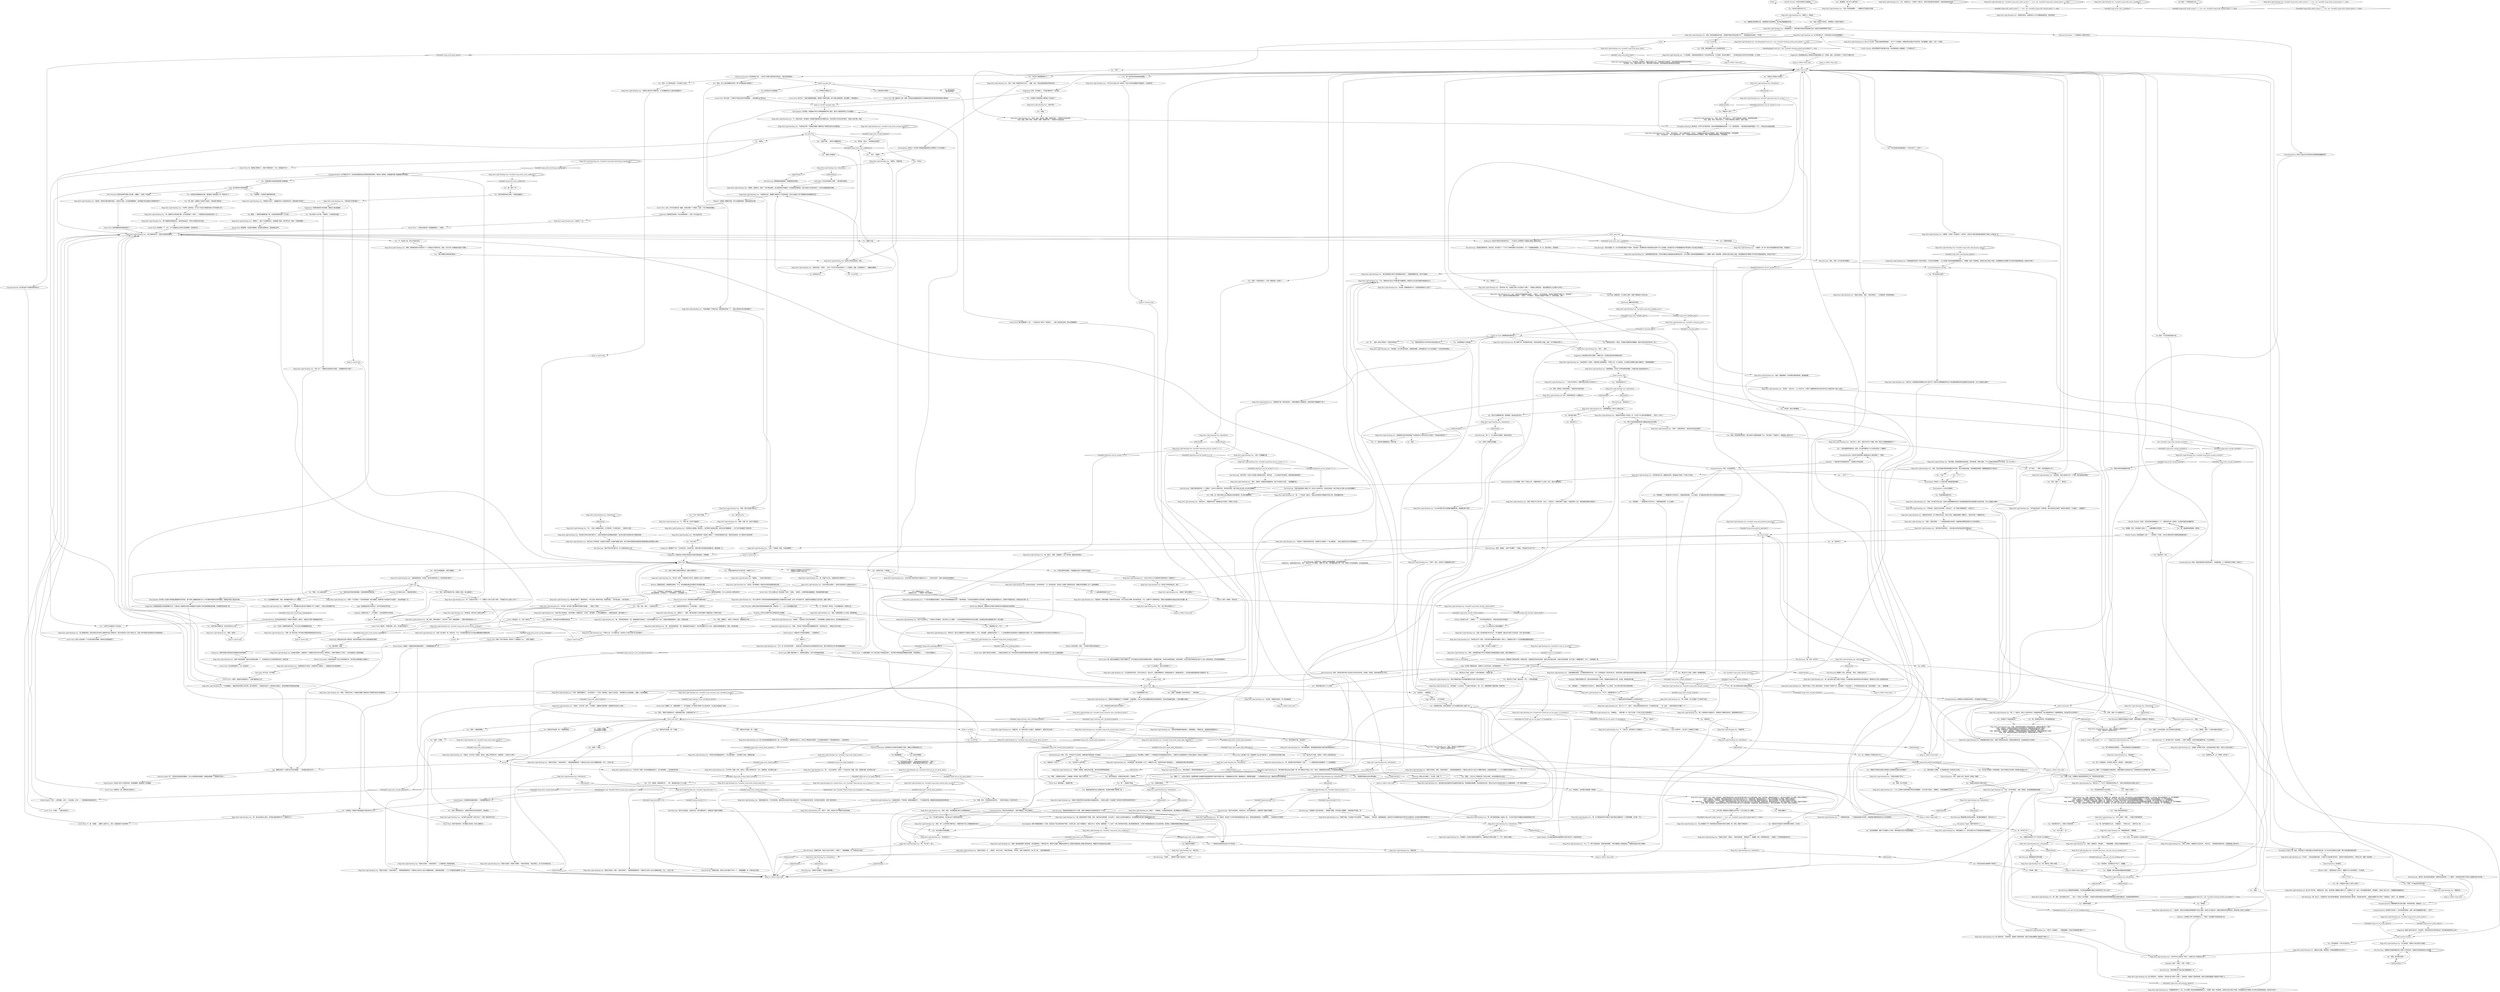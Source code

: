 # CONTAINERYARD / LIGHT BENDING GUY
# Dialogue with a man so rich that light literally bends around his face.
# ==================================================
digraph G {
	  0 [label="START"];
	  1 [label="input"];
	  2 [label="You: “哇哦。”"];
	  3 [label="Authority: 别再让自己尴尬了。吃点镁，冷静一下。"];
	  4 [label="Mega Rich Light-Bending Guy: Variable[\"cargo.container_door_ultraliberal_knock\"]"];
	  5 [label="Variable[\"cargo.container_door_ultraliberal_knock\"]", shape=diamond];
	  6 [label="!(Variable[\"cargo.container_door_ultraliberal_knock\"])", shape=diamond];
	  7 [label="You: “是卖器官。她几乎什么都不剩了。”"];
	  8 [label="Empathy: 至少她的心还在，不像这里的某些人。"];
	  9 [label="You: (郑重地点点头。)“可怕。”\n(郑重地点点头。) “她遭受了*莫大的痛苦*。”"];
	  10 [label="You: “不，那只是另一种时尚。不过这幅画还有一些特别之处。”"];
	  11 [label="You: “这是通过打喷嚏的方式产生的艺术。”\n“这是由三叉神经产生的艺术。”"];
	  12 [label="You: “其实你是继作者之后第一个看到这幅画的人。”"];
	  13 [label="Mega Rich Light-Bending Guy: “不过，到目前为止，只有两个人看过它。这使它具有相当的*独特性*，因此具有潜在的价值。”"];
	  14 [label="Mega Rich Light-Bending Guy: “如果我现在不买的话，会有更多的人看到它——也就是说它的价值会降低。”"];
	  15 [label="Mega Rich Light-Bending Guy: Variable[\"cargo.mrlb_cyclo_coefficient\"]"];
	  16 [label="Variable[\"cargo.mrlb_cyclo_coefficient\"]", shape=diamond];
	  17 [label="!(Variable[\"cargo.mrlb_cyclo_coefficient\"])", shape=diamond];
	  18 [label="Mega Rich Light-Bending Guy: “啊哈。作品的名字呢？”他俯身仔细看了看那块涂了厚厚乳剂的长方形塑料板。"];
	  19 [label="You: “什么是玛瓦-科什莱水银集团？”"];
	  20 [label="keith or no keith"];
	  21 [label="You: “我是一个警探。”"];
	  22 [label="Mega Rich Light-Bending Guy: “很高兴见到你，哈里，”他亲切地笑了。“虽然我很遗憾听到一个像你这么好的公仆会沦为*酒精*的奴隶。以我的经验来看，一个人不可能同时侍奉两个主人。”"];
	  23 [label="You: “难道你不觉得应该用自己那笔巨大的财富来光耀自己的祖国吗？”"];
	  24 [label="You: “你是个小偷。外面那些人都在累死累活的工作，而你却在这里*凉快*。”"];
	  25 [label="Mega Rich Light-Bending Guy: “当然，而且当我通过购物来刺激经济的时候，他们也会因此受益。你知道建造和维修一艘赛艇能提供多少岗位吗？”"];
	  26 [label="You: “那些东西听起来都挺好的啊。”"];
	  27 [label="Conceptualization: 还有什么能比往已经失败的东西里砸钱更糟糕的呢？"];
	  28 [label="Empathy: 一个教会他们实用技能的地方，比如团队合作和自律。"];
	  29 [label="Mega Rich Light-Bending Guy: “确实很激动人心。你天生就对与众不同的投资机会很有眼光。”"];
	  30 [label="You: “你觉得怎么样，金？不赖吧，是不是？”"];
	  31 [label="Electrochemistry: 叮咚。会是什么呢？思必得？伏特加？香烟？"];
	  32 [label="Mega Rich Light-Bending Guy: “请高兴见到你，哈……我是说，龙舌兰日落，”他亲切地说道。“老实说，这是个奇怪的名字。给人有一种……特别冷酷的感觉。”"];
	  33 [label="Electrochemistry: 还有挫折。"];
	  34 [label="Mega Rich Light-Bending Guy: “我有一些低净值朋友告诉我，‘但是那不就失去所有乐趣了吗？’，然后我就会告诉他们，‘不见得。’”"];
	  35 [label="You: “我是说把钱花在不该花的地方是没有意义的。”"];
	  36 [label="You: “增加警官的薪水还有丰厚的福利。”"];
	  37 [label="Mega Rich Light-Bending Guy: Variable[\"cargo.mrlb_single_digit_billionaire\"]"];
	  38 [label="Variable[\"cargo.mrlb_single_digit_billionaire\"]", shape=diamond];
	  39 [label="!(Variable[\"cargo.mrlb_single_digit_billionaire\"])", shape=diamond];
	  40 [label="Mega Rich Light-Bending Guy: “艺术市场？有趣。你已经说服我投资你了，所以请你继续——告诉我你的打算。”"];
	  41 [label="You: “等等，米尔顿32-8式敲门？”"];
	  42 [label="Mega Rich Light-Bending Guy: “下个批次的雷姆将会装配它。我迫不及待地等着我的出货了！我的预测说，它改进后的速度和方位角范围，将使我的交易效率提高46%。如果你不想落后的话，你真的应该订购一台。”"];
	  43 [label="Mega Rich Light-Bending Guy: “请说吧。”光线内的人形似乎更加靠拢了。你的视网膜上泛起细小的光点，因为集装箱变得太亮了。"];
	  44 [label="You: “比这更糟糕的事情。你看，她和梅斯克帮的人在一起厮混……”"];
	  45 [label="Mega Rich Light-Bending Guy: “哦。”他听起来很失望。“嗯，我相信她的作品表达了一些非常有趣的*内心*斗争。可能是与精神疾病有关。是的，听起来没错。”"];
	  46 [label="Logic: 他只想听他不熟悉的困境。"];
	  47 [label="Mega Rich Light-Bending Guy: “这改变了一切。”"];
	  48 [label="Suggestion: 安逸的富人在购买时希望自己的观点受到挑战。不要退缩。"];
	  49 [label="Mega Rich Light-Bending Guy: “现在，我还有什么能帮你的吗？”\n“现在，我还有什么能帮你们的吗？”"];
	  50 [label="You: （点头）“《基思》”。"];
	  51 [label="Mega Rich Light-Bending Guy: “这次交易中*我们的部分*就到此为止了。一旦你交出资产，我的人就会启动法律程序。”"];
	  52 [label="Mega Rich Light-Bending Guy: “只是一个调色板？但是，价值在哪里呢？”"];
	  53 [label="Savoir Faire: 干得好——可能已经成功了。"];
	  54 [label="Mega Rich Light-Bending Guy: Variable[\"cargo.mrlb_concept_karperie\"]"];
	  55 [label="Variable[\"cargo.mrlb_concept_karperie\"]", shape=diamond];
	  56 [label="!(Variable[\"cargo.mrlb_concept_karperie\"])", shape=diamond];
	  57 [label="Mega Rich Light-Bending Guy: “哦，原来你是*那个*意思。是的，我听说过这种效果，不过当然了，我自己从来没有亲眼见过。也许是跟我们的韦斯·韦斯曼系数有关吧。”"];
	  58 [label="Mega Rich Light-Bending Guy: “哦，别担心，警督。当我看到一个好人的时候，我能分辨出来的。”"];
	  59 [label="Kim Kitsuragi: “你能不能别再找*每一个人*要钱了？这对RCM影响不好，而且坦白地讲，我们不能让自己看上去比现在更糟糕了。”"];
	  60 [label="Mega Rich Light-Bending Guy: “你可能知道，我们高净值人士手上一般都没什么钱。投资和流动资产彼此是敌人——我想我的钱可能只够买咖啡机。”"];
	  61 [label="You: “你确定没有多的了吗？你不是个亿万富翁吗？”"];
	  62 [label="Kim Kitsuragi: “不，我*没有*中风。你还真是……充满了惊喜啊。大部分时候这都是坏事，不过也有好的…… ”"];
	  63 [label="Mega Rich Light-Bending Guy: “我准备好了。”"];
	  64 [label="Mega Rich Light-Bending Guy: “等等。我们之前是不是见过？”"];
	  65 [label="You: “感谢你的建议。”"];
	  66 [label="Mega Rich Light-Bending Guy: 那个人影惊愕地站在一片寂静之中。"];
	  67 [label="Mega Rich Light-Bending Guy: “那就问吧。”"];
	  68 [label="Mega Rich Light-Bending Guy: 男人停顿下来，思考着你的话语。光线在他的脸上扭曲、游走。你不知道他在想什么……"];
	  69 [label="You: “给每个分局配无线电脑。”"];
	  70 [label="Mega Rich Light-Bending Guy: “你知道的，这*正是*我听到的。按照我的理解，当前构建的这个RCM本来就是一个注定会失败的事业……”"];
	  71 [label="Mega Rich Light-Bending Guy: “嗯，在不提高标的资产的情况下提升感知价值确实是一个可靠的策略。还不赖。不过……”"];
	  72 [label="Suggestion: 一个这么*冷漠*的人，至少是个三位数的亿万富翁。"];
	  73 [label="Savoir Faire: 我们撞了大运！他就是那个会让你*发财*的人。永远依靠你友好的骗子邻居。"];
	  74 [label="Mega Rich Light-Bending Guy: Variable[\"cargo.mrlb_asked_money\"]"];
	  75 [label="Variable[\"cargo.mrlb_asked_money\"]", shape=diamond];
	  76 [label="!(Variable[\"cargo.mrlb_asked_money\"])", shape=diamond];
	  77 [label="Mega Rich Light-Bending Guy: “不过，有一些*复杂的问题*……我现在身上没有现金来支付这种级别的艺术品。我可以提供玛瓦-科什莱水银集团股份。”"];
	  78 [label="Mega Rich Light-Bending Guy: “这是一张认股书。嗯，是复印件。不过，这可是你拥有玛瓦-科什莱水银集团股份的确凿证明。”"];
	  79 [label="Mega Rich Light-Bending Guy: “*每一天*？” 刺眼的光线变得近乎忧郁。“可她哪来时间干活呢？”"];
	  80 [label="Mega Rich Light-Bending Guy: “嗯，我确实对它相当感兴趣。也许这是我的一个缺点——只是我现在还没有意识到这一点。”"];
	  81 [label="Savoir Faire: 是啊是啊，你这是在做善事，真的是在回馈社会。把钱给我们好不。"];
	  82 [label="Savoir Faire: 哇，他都自己想明白了。真是个聪明的孩子。不过，他到底买不买？"];
	  83 [label="Mega Rich Light-Bending Guy: 足足有三秒钟没有反应。然后……"];
	  84 [label="Inland Empire: 10秒——边界消散。20秒——失去自我。30秒——一切都消融在原始的虚幻中。"];
	  85 [label="Physical Instrument: 完全是胡说八道——无论是‘卡佩里’还是你刚才说的话。不能沉浸在思绪中!"];
	  86 [label="You: “你身上有些奇怪的地方。”"];
	  87 [label="Mega Rich Light-Bending Guy: “人与人之间那只分配资源的手是无形而残酷的，不过它是*不变的*、*慎重的*，它的的确确是*公正的*。”"];
	  88 [label="Mega Rich Light-Bending Guy: IsKimHere()"];
	  89 [label="IsKimHere()", shape=diamond];
	  90 [label="!(IsKimHere())", shape=diamond];
	  91 [label="You: “嗯……我真的不知道。”"];
	  92 [label="Mega Rich Light-Bending Guy: “啊，一个历史迷！我自己，目前正在研究弗兰考格斯时代的火車。非常有趣的东西。”"];
	  93 [label="You: “你说得对。这样真的太不专业了。我道歉。”"];
	  94 [label="Rhetoric: 让你想到了那个叫乔伊斯的女人，不是吗？白给钱是不会变成有钱人的。"];
	  95 [label="Mega Rich Light-Bending Guy: “这是第一轮的种子资金。应该足够证明这个概念，然后让计划正式起步了。”"];
	  96 [label="Composure: 警督赋予了你一个合法的光环。沐浴其中吧，但是不要让你的满足感显露出来。要装的酷一点。"];
	  97 [label="Mega Rich Light-Bending Guy: “呃，一开始一切都是乐观的，点子很可靠，不过他们缺少……我该怎么说呢……”"];
	  98 [label="Kim Kitsuragi: “我猜他们在描绘神秘生物上花费了过多的时间，但是却并没有得到投资上的回报。”"];
	  99 [label="You: “你有没有尝试过挽救那个项目呢？”"];
	  100 [label="Kim Kitsuragi: “不是的……”警督停下来揉了揉太阳穴。“没事了。”"];
	  101 [label="You: “想象一下，一支巨大的枪支，能够使用磁力加速器将高能氢基等离子体提升至接近光速。只要接触到任何东西，都能爆发出*一颗陨星的能量*，一片浅紫蓝色闪过之后，就能将任何存在彻底抹去。”"];
	  102 [label="Kim Kitsuragi: “别再提什么离子枪的事了。”警督取下眼镜，用手指揉了揉眼睛。“这根本就*不可能*。的”"];
	  103 [label="Kim Kitsuragi: “如果你问我，目前为止他只为其中一个服务了，”警督嘟囔着，有一半是对自己说的。"];
	  104 [label="Mega Rich Light-Bending Guy: “我喜欢你考虑到了未来这一点，不过这个中心就不能再聚焦在……经济上一点吗？”"];
	  105 [label="You: “因为如果你不做，谁还会呢？”"];
	  106 [label="Mega Rich Light-Bending Guy: IsKimHere()"];
	  107 [label="IsKimHere()", shape=diamond];
	  108 [label="!(IsKimHere())", shape=diamond];
	  109 [label="You: “是的，最后一个。雾金岛。”"];
	  110 [label="Mega Rich Light-Bending Guy: Variable[\"tc.that_in_revachol\"]"];
	  111 [label="Variable[\"tc.that_in_revachol\"]", shape=diamond];
	  112 [label="!(Variable[\"tc.that_in_revachol\"])", shape=diamond];
	  113 [label="Encyclopedia: 米尔顿32-8式敲门声是通过数据超声化制作的。基于世界上最赚钱的银行在三十年代繁荣时期的时间序列数据。其峰值点构成了敲击的节奏。"];
	  114 [label="Mega Rich Light-Bending Guy: “如果一个艺术家有一个好的背景故事，身价会翻倍。我想你是个有经验的艺术品商人，你应该知道这一点。”"];
	  115 [label="Mega Rich Light-Bending Guy: “真是个悲伤的故事。我应该让雷哈去调查一下，也许基金会可以为这样的情况设立一些奖学金。”"];
	  116 [label="Mega Rich Light-Bending Guy: “但也许我有点武断了。这种方法背后有什么靠谱的说法吗？”"];
	  117 [label="Composure: 他那闪烁着光泽的脸型闪烁着类似厌恶的表情。"];
	  118 [label="You: “设计本身什么也不是。不要管它。它在拖你的后腿。”"];
	  119 [label="You: “哦，是吗。啧！”"];
	  120 [label="Encyclopedia: 你和这个人的韦斯·韦斯曼系数曲线现在已经降到了0.9989恒值了。"];
	  121 [label="Endurance: 现在还不能说它真的很*安全*——不过经济上有保障的个体都是以嗑肾上腺素出名的。"];
	  122 [label="You: “绿女巫。实际上，应该是绿女巫奶奶”"];
	  123 [label="Conceptualization: 这只是沉迷于卡帕里的诸多危险之一。"];
	  124 [label="Mega Rich Light-Bending Guy: 男人站在船运集装箱较远的另一端。关于他的情况，很难再多说些什么。你无法了解他的任何细节，不过你确实感觉到了一种压倒性的存在……资本的存在。"];
	  125 [label="Mega Rich Light-Bending Guy: “很高兴见到你，哈里，”他亲切地笑了。“公共服务是一项崇高的事业。”"];
	  126 [label="You: “我该继续回去调查了。感谢你能抽出宝贵的时间。”[离开。]\n“我们该继续回去调查了。感谢你能抽出宝贵的时间。”[离开。]"];
	  127 [label="Mega Rich Light-Bending Guy: 有什么不太对劲。光线在他脸部周围弯曲了，向几千个方向散发。物理定律在这里似乎不起作用。他们被隔断、扭曲了，成了一个回音。"];
	  128 [label="You: “里面出什么事了？”"];
	  129 [label="Mega Rich Light-Bending Guy: 男人轻笑出声。“坦率地讲，我继承了祖母的财富，她自己在格拉德就是个超高资产净值人士……”"];
	  130 [label="Kim Kitsuragi: “哦，没什么。只是我们有一起*凶杀案*要调查，而你却在到处找别人要*钱*。而且每次我问你，‘你确定这跟案子有关系吗？’你就会说，‘当然了，金。我觉得有……'”"];
	  131 [label="Mega Rich Light-Bending Guy: “不过呢，一旦你达到我的位置，几乎就不太可能*赚不到*钱了。我的资产是如此地多样化，不管怎么样，我都一定会获利……”"];
	  132 [label="Jump to: [MRLG Main hub]"];
	  133 [label="You: “你说得对。资本累积本身就是一种奖励。”"];
	  134 [label="Mega Rich Light-Bending Guy: “花钱是一种欲望，我肯定你也同意。我并没有花那种钱的欲望。”"];
	  135 [label="Mega Rich Light-Bending Guy: “就是这么回事，我的朋友！其他的就要靠你自己努力了。”"];
	  136 [label="Mega Rich Light-Bending Guy: “一个青少年活动中心？哪种*类型*的青少年活动中心？”"];
	  137 [label="You: “谢谢。”"];
	  138 [label="Kim Kitsuragi: “我并不是*没有*被打动。这个话题先到此为止吧。”"];
	  139 [label="Mega Rich Light-Bending Guy: IsKimHere()"];
	  140 [label="IsKimHere()", shape=diamond];
	  141 [label="!(IsKimHere())", shape=diamond];
	  142 [label="Mega Rich Light-Bending Guy: “没人能肯定，但是这个地方肯定不太美妙。”"];
	  143 [label="You: “你应该让金钱为你工作。”"];
	  144 [label="You: “其实呢，我也不是很确定。”"];
	  145 [label="Mega Rich Light-Bending Guy: “我正在听。”"];
	  146 [label="Encyclopedia: 你和这个人之间的韦斯·韦斯曼系数好像是……"];
	  147 [label="Mega Rich Light-Bending Guy: “至少*几十个*。当然了，未来全部会变成自动化的。不过我的观点是……”他一边说，一边用手指在空气中戳了一下……"];
	  148 [label="Mega Rich Light-Bending Guy: “嗯，”男人想了一会儿。"];
	  149 [label="You: “你看，老兄，市场总是这样运作的。”（用你的手做出上下起伏的动作。）"];
	  150 [label="Mega Rich Light-Bending Guy: Variable[\"cargo.mrlb_wcheck_done_success\"]"];
	  151 [label="Variable[\"cargo.mrlb_wcheck_done_success\"]", shape=diamond];
	  152 [label="!(Variable[\"cargo.mrlb_wcheck_done_success\"])", shape=diamond];
	  153 [label="2q hub"];
	  154 [label="You: (接过纸卷) “谢谢。”"];
	  155 [label="Mega Rich Light-Bending Guy: Variable[\"cargo.mrlb_interfacing_cryptograph\"]"];
	  156 [label="Variable[\"cargo.mrlb_interfacing_cryptograph\"]", shape=diamond];
	  157 [label="!(Variable[\"cargo.mrlb_interfacing_cryptograph\"])", shape=diamond];
	  158 [label="Pain Threshold: 看来他对细节没那么感兴趣。太糟糕了，你编了个好故事……"];
	  159 [label="You: “哦，是的，这都是关于房地产危机的。作者连房子都没有。”"];
	  160 [label="Mega Rich Light-Bending Guy: “哦，是的，我现在看到了。很*生动*，是吗？真能把那种……桀骜不驯的感觉深入人心。”"];
	  161 [label="Jump to: [pitch hub]"];
	  162 [label="Savoir Faire: 看来你赢了。推销得不错。"];
	  163 [label="Mega Rich Light-Bending Guy: “*危险的*？我喜欢危险的东西。你甚至可以说我是一个‘肾上腺素迷'。 ”他身上散发的光芒似乎更加强烈了。"];
	  164 [label="You: 什么也不说。"];
	  165 [label="Mega Rich Light-Bending Guy: Variable[\"cargo.mrlb_political_questions\"]"];
	  166 [label="Variable[\"cargo.mrlb_political_questions\"]", shape=diamond];
	  167 [label="!(Variable[\"cargo.mrlb_political_questions\"])", shape=diamond];
	  168 [label="Kim Kitsuragi: “我没看见那种东西。说实在的，我只看见了一个为马丁内斯特别精心打扮过的绅士。在一个货物集装箱里面。这一点，我必须承认，挺奇怪的。”"];
	  169 [label="Mega Rich Light-Bending Guy: “话说回来，现在让我来问*你*一个问题：我们到底是在哪里？”"];
	  170 [label="Mega Rich Light-Bending Guy: “不要误解我的意思：它们都是些很好的东西，不过一旦财富达到一定的水准之后，你的时间和心理空间就会变得比物质商品*更加*重要。”"];
	  171 [label="You: “我们在马丁内斯。这里有一个很吓人的废弃商业区。”"];
	  172 [label="Electrochemistry: 拜托，老兄。他*肯定*不只有这些。看看你能不能再多挣一些*收益*。"];
	  173 [label="Mega Rich Light-Bending Guy: “不客气。你知道的……”他眯起眼睛，光线似乎扭曲得更*激烈 *了。"];
	  174 [label="You: “受过高等教育，做好工作准备的人力资本，随时准备为你巨大的利益而服务。”"];
	  175 [label="You: “金，你还好吗？”"];
	  176 [label="You: “很抱歉。我并没有看出里面的投资回报率。”"];
	  177 [label="Mega Rich Light-Bending Guy: “其实真的没关系。根据你的外表，我知道自己在跟一个文明人打交道……”"];
	  178 [label="You: “一百万个？！”"];
	  179 [label="You: “你知道的，一个普通的青少年活动中心，里面有篮球场啊，什么之类的。可以*真正*提升他们的身体素质。”"];
	  180 [label="You: “很好。既然这个已经说清楚了，那我问你点别的问题。”"];
	  181 [label="Physical Instrument: 一个训练那些*小屁孩*的地方。"];
	  182 [label="You: “我是说骑在狮子身上是挺好玩的，直到到时候要下来的那一刻。”"];
	  183 [label="Mega Rich Light-Bending Guy: “不客气。现在，你还有什么需要我帮忙的吗？”"];
	  184 [label="Mega Rich Light-Bending Guy: “你想接手一支无能又腐败的警察队伍，还要给他们*致命*武器？不，不行，这样行不通的……”"];
	  185 [label="Kim Kitsuragi: “请允许我插一句：RCM的问题主要在于*结构*。因为缺乏一条清晰的权力链导致现在这种力不从心的局面，而且我们的工作表现衡量体系严重*抑制*了各分局之间的配合。”"];
	  186 [label="Mega Rich Light-Bending Guy: Variable[\"cargo.mrlb_asked_money\"] == true  and  Variable[\"cargo.mrlb_wcheck_done\"] == false"];
	  187 [label="Variable[\"cargo.mrlb_asked_money\"] == true  and  Variable[\"cargo.mrlb_wcheck_done\"] == false", shape=diamond];
	  188 [label="!(Variable[\"cargo.mrlb_asked_money\"] == true  and  Variable[\"cargo.mrlb_wcheck_done\"] == false)", shape=diamond];
	  189 [label="Mega Rich Light-Bending Guy: “没错！”他表示赞同。“一个充满奴役和暴力的世界。这就把我们都带回到现代主义的本质特征……”"];
	  190 [label="Suggestion: 好吧。也许我错了。今天我们都学到了一些东西。"];
	  191 [label="You: “你有考虑过进军当地艺术市场吗？”"];
	  192 [label="Mega Rich Light-Bending Guy: “也就是说，如果你需要一些即时的流动资金，你可以给自己净赚一笔可观的利润。不过，如果你不介意等待的话，我预计这些股票的价值会在未来五年内翻一番。”"];
	  193 [label="Mega Rich Light-Bending Guy: “他们*不会*做什么？”闪亮的大亨笑着说。“他们实际上什么都做——从发现好的投资项目和分析设计趋势，到在著名的神之筵席餐厅预订一张午餐桌。”"];
	  194 [label="Jump to: [pitch hub]"];
	  195 [label="Jump to: [pitch hub]"];
	  196 [label="Interfacing: 用指尖划过这些飞溅印迹，就会发现金融公司用于远距离通讯的频率。"];
	  197 [label="Inland Empire: 已经很靠近前面的景象了。只是需要再推过界一点……"];
	  198 [label="Mega Rich Light-Bending Guy: Variable[\"cargo.mrlb_said_a_goodbye\"]"];
	  199 [label="Variable[\"cargo.mrlb_said_a_goodbye\"]", shape=diamond];
	  200 [label="!(Variable[\"cargo.mrlb_said_a_goodbye\"])", shape=diamond];
	  201 [label="You: “让我们叫她……露辛达·施魏因哈克。”"];
	  202 [label="You: “《第八类鳍足生物的艰辛屠杀》。”"];
	  203 [label="Encyclopedia: 众所周知，阿里奥斯-罗布兰切特家族拥有世界上最大、最令人印象深刻的私人艺术收藏之一。"];
	  204 [label="wealth manager hub"];
	  205 [label="You: “嗯嗯，卡佩里是*危险的*。它像病毒一样传播，感染了所有大学。”"];
	  206 [label="Kim Kitsuragi: “狄奥多先生，我是RCM的曷城警督，这位是我的搭档……”\n“狄奥多先生，我想这里有点误会。其实，他的名字*不叫*鬼鬼。”他瞪了你一眼。“我们重新自我介绍一下吧。我是RCM的曷城警督，这位是我的搭档……”"];
	  207 [label="You: “老兄，当个高净值人士听起来太棒了。”"];
	  208 [label="You: “感觉好像光线出了什么问题。”"];
	  209 [label="You: “我们在瑞瓦肖，苏雷恩王国以前的一个殖民地。”"];
	  210 [label="You: “所以你通过船运集装箱从一个地方去往下一个地方？”"];
	  211 [label="You: 提出一个可靠的投资计划。"];
	  212 [label="You: Variable[\"cargo.mrlb_concept_wcheck\"]"];
	  213 [label="Variable[\"cargo.mrlb_concept_wcheck\"]", shape=diamond];
	  214 [label="!(Variable[\"cargo.mrlb_concept_wcheck\"])", shape=diamond];
	  215 [label="Mega Rich Light-Bending Guy: “那句‘宗教信仰是大众的吡嚯浣酮’是卡拉斯·马佐夫说的吗？”"];
	  216 [label="Mega Rich Light-Bending Guy: “啊，有意思。这几年我做了不少房地产生意。”"];
	  217 [label="Conceptualization: 部署高概念流行语生成器。所有系统功能：准备启动，3,2,1……"];
	  218 [label="Kim Kitsuragi: “而且好像也并不能让我们离破案更近一步。”"];
	  219 [label="Suggestion: 这些极端自由主义者喜欢在荒唐的提案上花一大笔钱。因此，你应该想出一个完全行不通的计划。"];
	  220 [label="Horrific Necktie: *兄弟*，现在你有机会稍微放松一下了。跟你的好兄弟一起享受，在过程中彻底*迷幻陶醉*吧。"];
	  221 [label="Horrific Necktie: 只有完全地毁灭才能够格。"];
	  222 [label="You: “你好啊，黑暗。”"];
	  223 [label="Mega Rich Light-Bending Guy: “可悲的是，当我们过去的时候，已经太迟了。这个设想已经燃烧殆尽，只余灰尘了。”"];
	  224 [label="Mega Rich Light-Bending Guy: “投资这种事就是你做的越少，效果就越好。不要想太多。这就是投资回报的含义。”"];
	  225 [label="You: “我叫哈里尔·杜博阿，不过我更喜欢别人叫我龙舌兰日落。”"];
	  226 [label="You: “厉害。我甚至都想不出什么有意思的回复。”"];
	  227 [label="Mega Rich Light-Bending Guy: “资本家。”他点点头。“让人无言以对，不是吗？就像阴郁冬季过后从地平线上升起的太阳一般让人盲目。”"];
	  228 [label="Inland Empire: 可以发射浅紫蓝色高能等离子体的*离子枪*！这是你的机会……"];
	  229 [label="Mega Rich Light-Bending Guy: Variable[\"cargo.mrlb_said_blaasma_option\"]"];
	  230 [label="Variable[\"cargo.mrlb_said_blaasma_option\"]", shape=diamond];
	  231 [label="!(Variable[\"cargo.mrlb_said_blaasma_option\"])", shape=diamond];
	  232 [label="Mega Rich Light-Bending Guy: “我唯一做的就是接管了她的财富，然后谨慎投资。不管你信不信，要想不在游艇、糟糕的选择和*无人监督的*国家政策上挥霍大笔资金的话，需要的不仅仅是技巧这么简单。”"];
	  233 [label="You: “我们的什么？”"];
	  234 [label="Mega Rich Light-Bending Guy: “我已经是两家大型军火商的董事会成员了。如果我想要枪的话，绝对不会缺的……”"];
	  235 [label="You: “听起来确实挺费力的。”"];
	  236 [label="Logic: 这不太好——对于你来说。"];
	  237 [label="Mega Rich Light-Bending Guy: “秒极。”你听到了昂贵的织物互相摩擦的声音。当声音停止时，一卷纸从光芒中浮现。"];
	  238 [label="Mega Rich Light-Bending Guy: “有什么细节吗？我听说有些困难家庭要卖掉自己的器官来支付房租。还有一种可怕的不幸，就是穷的时候要自己去买杂货。是哪一种呢？”"];
	  239 [label="Mega Rich Light-Bending Guy: “请说，如果我遗漏了什么东西，我很想知道。”"];
	  240 [label="Mega Rich Light-Bending Guy: “原来如此。那它有什么特别之处呢？”"];
	  241 [label="Savoir Faire: 他很吃这一套。很明显你已经成功了。"];
	  242 [label="Physical Instrument: 这笔交易改变了你们之间的物理关系。你们现在在某种程度上更相似了。"];
	  243 [label="Reaction Speed: 好了！眩目的光线逐渐变得黯淡，足以让你看清他的真面目！他看起来就像一个普通的中年男人！"];
	  244 [label="Mega Rich Light-Bending Guy: “一幅画作，嗯？我一直在寻找拓展新的资产类别。作者是谁？”"];
	  245 [label="Mega Rich Light-Bending Guy: “连艺名都没有吗？”光线似乎因惊讶而震动。"];
	  246 [label="Mega Rich Light-Bending Guy: “好吧，我想这就解决了。你已经找到了一个买家，我的朋友。很高兴与你交易。”他周围的光让你感到暖心，就像一个友好的拥抱。"];
	  247 [label="You: “什么是'股份'，我可以用来做什么？”"];
	  248 [label="Mega Rich Light-Bending Guy: “那么！接下来的议程是什么？”"];
	  249 [label="Logic: 似乎是个明智的投资。如果你关心自己的未来，绝对值得考虑。"];
	  250 [label="You: “出什么事了，金？”"];
	  251 [label="Mega Rich Light-Bending Guy: “那就直接说吧，不要害羞。”"];
	  252 [label="Mega Rich Light-Bending Guy: “你是在说我的下巴吗？”"];
	  253 [label="Mega Rich Light-Bending Guy: “哪一个？瑞瓦肖，我名义上居住的地方？或者是格拉德，我父亲移居的地方？或者是雾金岛，我注册贝壳公司的地方？”"];
	  254 [label="You: “你应该投资RCM！”"];
	  255 [label="You: “我知道。”"];
	  256 [label="You: “感谢你对我坚定不移的*信任*。”"];
	  257 [label="Mega Rich Light-Bending Guy: CheckEquipped(\"neck_tie\")  and  Variable[\"whirling.necktie_personified\"] == true"];
	  258 [label="CheckEquipped(\"neck_tie\")  and  Variable[\"whirling.necktie_personified\"] == true", shape=diamond];
	  259 [label="!(CheckEquipped(\"neck_tie\")  and  Variable[\"whirling.necktie_personified\"] == true)", shape=diamond];
	  260 [label="Mega Rich Light-Bending Guy: “他们向我和其他一些投资人推销了一个角色扮演游戏的主意，用他们的话来说，这个游戏可以改变世界。”"];
	  261 [label="Mega Rich Light-Bending Guy: Variable[\"cargo.mrlb_greet_done\"]"];
	  262 [label="Variable[\"cargo.mrlb_greet_done\"]", shape=diamond];
	  263 [label="!(Variable[\"cargo.mrlb_greet_done\"])", shape=diamond];
	  264 [label="You: 无视他。"];
	  265 [label="Kim Kitsuragi: “我们有一起*凶杀案*要调查，结果你还到处找每一个人*要钱*，还狡辩说你觉得‘不知怎么地就是与案子有关联。’”"];
	  266 [label="You: “几千个？”"];
	  267 [label="You: “哦，如果是这样的话，那可能是格拉德。”"];
	  268 [label="Mega Rich Light-Bending Guy: “不不不。你要想的再*大*一点。”"];
	  269 [label="Mega Rich Light-Bending Guy: “没错，所以我不会这么做。当我可以舒舒服服地待在这个船运集装箱里考虑外国金融衍生品的时候，为什么还要这么做呢？”"];
	  270 [label="Mega Rich Light-Bending Guy: 当你接过纸卷时，你面前的个人周围的光线不知为何发生了某种变化。你搞不清楚有什么不同——你只知道发生了这样的事情。"];
	  271 [label="Mega Rich Light-Bending Guy: 在你交出作品后，光中的声音说：“又一笔交易完成。欢迎加入大联盟! 如果你还没有，我建议你考虑聘请一位个人品牌战略师。”"];
	  272 [label="You: “其实，*鬼鬼*不是我的名字。希望你能多包涵。让我再自我介绍一下……”"];
	  273 [label="Mega Rich Light-Bending Guy: “它们是资本的*单位。你可以买进它们，卖出它们，如果你明智的话，甚至能坐拥它们。相信我说的话——成为股东就意味着你是*大联盟*的一员。”"];
	  274 [label="Mega Rich Light-Bending Guy: “在我投资之前，我需要了解更多关于作品的信息。我怎么知道这个资产能随着时间的推移而升值？”"];
	  275 [label="Mega Rich Light-Bending Guy: “只是一具空洞的躯壳……”刺眼的光芒变得近乎忧郁。"];
	  276 [label="Savoir Faire: 你敢！现在不是时候。把你的个人感情放在一边……你是个推销员!"];
	  277 [label="You: (撒谎。) “我甚至连看都没看一眼。正是这种独特性赋予了它价值。”"];
	  278 [label="You: “《画布上的鼻涕》”"];
	  279 [label="You: 什么也不说。"];
	  280 [label="Mega Rich Light-Bending Guy: “你听说过它吗？目前，它的交易价格是黄金价格的1.5倍以上。那是因为它是下一代无线电脑的重要组成部分……”"];
	  281 [label="You: “盯着它看的时间越长，你就越能沉浸在*卡佩里*的学说里。”"];
	  282 [label="Mega Rich Light-Bending Guy: “欢迎！请进，别拘束。抱歉，我招待不周——没想到今天会有访客。”\n“欢迎！鬼鬼，是吧？请进，别拘束。抱歉，我招待不周——没想到今天会有访客。”"];
	  283 [label="Kim Kitsuragi: “我可以向你保证，狄奥多先生，除开他那些恶习，他确实是个很能干的警探。”"];
	  284 [label="You: “你是怎么变得这么有钱的？”"];
	  285 [label="You: “是啊，是下巴的事。”"];
	  286 [label="You: “当然是为了全能的瑞瓦肖！”"];
	  287 [label="Mega Rich Light-Bending Guy: “啊，瑞瓦肖。我记得十几岁的时候在那里的街道上走过。斯特拉里斯曾经有一个保龄球馆……不知道还在不在那里？”"];
	  288 [label="You: “你应该投资一个青少年活动中心。”"];
	  289 [label="Mega Rich Light-Bending Guy: “一般来说，没有正式的融资演讲稿我是不会这么做的，但是让它见鬼去吧，如果必须遵守所有规则的话，那当有钱人还有什么意思呢？”"];
	  290 [label="You: “金，你中风了吗？”"];
	  291 [label="Kim Kitsuragi: 警督惊恐地看着你。你已经迷迷糊糊地对着自己的领带念叨了好几分钟了。"];
	  292 [label="You: “准备好。这是一个*非常*高层次的设想。”"];
	  293 [label="Mega Rich Light-Bending Guy: “我们失去了所有的钱。玩高级艺术那类人从来都不能履行诺言。他们只擅长兜售精灵或者是他们能够想象出来的那些小怪物。”"];
	  294 [label="You: “因为我们有枪！”"];
	  295 [label="You: “就像我们投资圈有句话，你需要通过花钱来挣钱。钱才是这里最重要的东西。”"];
	  296 [label="Mega Rich Light-Bending Guy: Variable[\"reputation.ask_for_money\"] >= 2"];
	  297 [label="Variable[\"reputation.ask_for_money\"] >= 2", shape=diamond];
	  298 [label="!(Variable[\"reputation.ask_for_money\"] >= 2)", shape=diamond];
	  299 [label="You: （打个哈欠。）“是啊，听起来就挺烦人的了。”"];
	  300 [label="Mega Rich Light-Bending Guy: “但是对于那些声称衍生品的潜在价值被高估的人，你是怎么看的？它会给更广泛的资本市场带来系统性风险吗？”"];
	  301 [label="Mega Rich Light-Bending Guy: “是的，是的，但问题是我们该怎么利用那些波动？”"];
	  302 [label="Suggestion: 谁会想到在你的大脑差一点爆炸之后，你还能记起这样的至理名言呢？"];
	  303 [label="Mega Rich Light-Bending Guy: “这就是我*应该*投资的原因？你是想说RCM的坏名声让它变成了一项估值过低的资产？”"];
	  304 [label="Mega Rich Light-Bending Guy: “不过，警局私有化的点子*的确*属于前瞻思维。你甚至可以说它是*究极的*极端自由主义……”"];
	  305 [label="Mega Rich Light-Bending Guy: “RCM的问题不是*无线电脑*就能解决的。根源要比那个更深……”"];
	  306 [label="Mega Rich Light-Bending Guy: “你需要想的再*大*一些。RCM的整个组织结构都需要重新定义。你需要一条统一的指挥链，结束各分局之间的小争端，还有衡量真正的*警察工作*并给予奖励的新标准。你说对不对吧？”"];
	  307 [label="Kim Kitsuragi: “是的，没错！这*正是*我们需要的。”"];
	  308 [label="Kim Kitsuragi: 警督的失望是溢于言表的。感觉好像有人刚刚枪杀了他的爱犬。"];
	  309 [label="Mega Rich Light-Bending Guy: “这么快就要走了吗？我感觉我们还有很多东西可以聊呢。啊，好吧。那就下次再见吧！”"];
	  310 [label="You: “这些股票值多少钱？”"];
	  311 [label="Jump to: [shares hub]"];
	  312 [label="Savoir Faire: 就这样，尽情享受吧，哥们。这可能已经成功了。"];
	  313 [label="Endurance: 撒谎是没有用的。你无法逃脱真相——总有一天它会追上你。"];
	  314 [label="You: “《毛利》。”"];
	  315 [label="Kim Kitsuragi: 连警督都显得很紧张，等着看事态的发展……"];
	  316 [label="You: 自信地点点头。"];
	  317 [label="Savoir Faire: 她*可以*，但她代表着野松集团，那是那个领域的顶端。她不可能从那里辞职。我们需要一个级别更低人。"];
	  318 [label="You: “这其实只是一个调色板。”"];
	  319 [label="You: “价值应该是你自己去*发现*的。你看到了什么？”"];
	  320 [label="Mega Rich Light-Bending Guy: “我看到……”光线似乎集中起来了……"];
	  321 [label="Mega Rich Light-Bending Guy: “这就是我想问的。告诉我，他们的*故事*是什么？他们有没有*受苦*？”"];
	  322 [label="MRLG Main hub"];
	  323 [label="Mega Rich Light-Bending Guy: “总之，我的名字叫鲁斯塔姆·狄奥多——投资人，许可证持有者，而且是个超高资产净值人士。请问你是？”\n“总之，我的名字叫鲁斯塔姆·狄奥多——投资人，许可授权人，而且是个超高资产净值人士。而你叫鬼鬼，对吧？”"];
	  324 [label="Kim Kitsuragi: “我可以向你保证，狄奥多先生，除开他那些恶习，他确实是个很能干的警探。”"];
	  325 [label="Perception (Hearing): 确切的说，你*听不见*他的声音，但你仍然能够理解他说的每一个字。真的很奇怪。一股压倒性的嗡嗡声掩盖了一切——声音无法从他身边逃脱。"];
	  326 [label="Mega Rich Light-Bending Guy: 男人吹了声口哨。“我得告诉你，首先，变成有钱人需要做大量的工作。你要努力工作，因为一切东西都贵的要命。你知道的，以我这个收入水平，价格都是呈指数增长的……”"];
	  327 [label="Jump to: [MRLG Main hub]"];
	  328 [label="Jump to: [MRLG Main hub]"];
	  329 [label="You: “也许？我也不知道。”"];
	  330 [label="Mega Rich Light-Bending Guy: “是啊，仔细一想，应该不可能是你。”"];
	  331 [label="Kim Kitsuragi: “你能不能别找别人要钱了吗？这对RCM影响不好，而且坦白地讲，我们不能让自己看上去比现在更糟糕了。”"];
	  332 [label="Mega Rich Light-Bending Guy: “很高兴见到你，哈里尔·杜博阿，”他亲切地说道。“我必须承认，这个名字非常适合你。”"];
	  333 [label="Mega Rich Light-Bending Guy: “人们会想象，过着这种高净值生活一定会出奇地兴奋，不过没错，现在你也看到了……有时候也会这么的朴实无华且枯燥，让人惊讶。”"];
	  334 [label="Mega Rich Light-Bending Guy: “的确不可能。不过真是个伟大的梦想……”他摇摇头。“不管怎样，就算我能做到，我肯定也不会把能够*毁灭世界*的大杀器交给一支无能又腐败的警察队伍。”"];
	  335 [label="Mega Rich Light-Bending Guy: Variable[\"reputation.kim\"] > 0"];
	  336 [label="Variable[\"reputation.kim\"] > 0", shape=diamond];
	  337 [label="!(Variable[\"reputation.kim\"] > 0)", shape=diamond];
	  338 [label="Mega Rich Light-Bending Guy: “嗯。我不相信免费给人送钱这一套，不过也许利用*市场激励*来提高绩效是可行的……”"];
	  339 [label="Encyclopedia: 在殖民这个群岛的早期，苏雷恩王国，也就是现在苏拉菲的前身，曾经占领过瑞瓦肖城。从更大的全局来看，这不过是一个模糊的细节，不过——依然值得一提。"];
	  340 [label="Savoir Faire: 顺便说一句，你最好解释一下，你不是鬼鬼。好不容易才获得了这么好的名声，怎么能让你盗用这个身份。"];
	  341 [label="Mega Rich Light-Bending Guy: “啊，一位企业家同行。好极了！艺术品市场？有趣。当然，我很感兴趣。你打算怎么做？”"];
	  342 [label="3q hub"];
	  343 [label="Mega Rich Light-Bending Guy: “哦。”他听起来很失望。“嗯，我相信她的作品表达了一些非常有趣的*内心*斗争。可能是与精神疾病有关。是的，听起来没错。”"];
	  344 [label="Mega Rich Light-Bending Guy: “嗯，好像不太卫生。这就是现在的*潮流*吗？”"];
	  345 [label="Mega Rich Light-Bending Guy: “也许我可以成为那个‘发现'它的人？与更广阔的世界分享它……”"];
	  346 [label="Inland Empire: 你的内心有什么东西在响动。感觉就像第一笔钱掉进了存钱罐里。"];
	  347 [label="Inland Empire: 他就差一点就能设想到前面的景象了。只是需要再推过界一点……"];
	  348 [label="Mega Rich Light-Bending Guy: “多么新颖的想法！通过将我们的注意力从最终的作品上转移开来，我们对背后的工艺有了新的认识。这是一种平常我们会忽视的艺术本身的权利。”"];
	  349 [label="Mega Rich Light-Bending Guy: “《基思》？就叫*《基思》*？\""];
	  350 [label="Mega Rich Light-Bending Guy: “《基思》，”他重复道。"];
	  351 [label="You: “这位艺术家很困难。*真的*很困难。”"];
	  352 [label="Mega Rich Light-Bending Guy: “听起来像是一次地狱之旅。我真得亲自体验一下。”他身上散发的光似乎更加强烈了。"];
	  353 [label="You: “你在这个集装箱里做什么？”"];
	  354 [label="You: “我的名字叫哈里，是一个警探。”"];
	  355 [label="You: “你好！”"];
	  356 [label="Mega Rich Light-Bending Guy: “很高兴见到你，”他亲切地笑了。“虽然我很遗憾听到一个像你这么好的公仆会沦为酒精的奴隶。以我的经验来看，一个人不可能同时侍奉两个主人的。”"];
	  357 [label="Mega Rich Light-Bending Guy: 男人轻笑出声。“说的很对。现在我已经习惯这个问题了。坦率地讲，我继承了祖母的财富，她自己在格拉德就是个超高资产净值人士……”"];
	  358 [label="Mega Rich Light-Bending Guy: “你什么意思？”他的……实质似乎真的很惊讶。"];
	  359 [label="Perception (Sight): 喂，我说。所有这些关于钱的话题让你有些摸不着头绪。这个地方的光线是怎么回事？*那*才是你要问他的问题！"];
	  360 [label="Jump to: [MRLG Main hub]"];
	  361 [label="Mega Rich Light-Bending Guy: “的确如此……但是冷静一点，我只不过是一个只有几亿资产的富翁而已。”"];
	  362 [label="You: “我们在马丁内斯。这里有一座很酷的教堂。”"];
	  363 [label="You: “你是什么意思？”"];
	  364 [label="Mega Rich Light-Bending Guy: “呃，我的圈子里流传着这样一句话——一个人惨重的商业失败就是另一个人的发展契机。”"];
	  365 [label="You: “*真的*没什么。”"];
	  366 [label="mrlb wcheck succeed"];
	  367 [label="Mega Rich Light-Bending Guy: “记住：这不是*施舍*，这是一项投资。而且我期望能看到回报。”"];
	  368 [label="You: “我会考虑一下的。”"];
	  369 [label="harry_hub_hole"];
	  370 [label="grand_success_hub"];
	  371 [label="You: “你在用你的钱为它自己辩护。”"];
	  372 [label="Conceptualization: 拜托。说点他想听的。"];
	  373 [label="Mega Rich Light-Bending Guy: “但是房地产是一种非现金资产。如果你需要注入短期资金，但是所有财产都被套牢了呢？”"];
	  374 [label="Mega Rich Light-Bending Guy: “告诉我，如果我投资RCM，你会把资源用在什么地方？”"];
	  375 [label="Mega Rich Light-Bending Guy: “你是说，艺术市场？当然。‘打动我吧’，就像他们说的那样。我很想听听你有什么打算。”"];
	  376 [label="Mega Rich Light-Bending Guy: “是的，这种特殊的敲门声可以帮助我们这种超级富豪认识彼此。我自己都差点忘了。”"];
	  377 [label="Mega Rich Light-Bending Guy: “没问题。只要我在这附近，这个提议就有效。”"];
	  378 [label="Mega Rich Light-Bending Guy: “恐怕不行。我只认识那些和千万富翁打交道的人。不过，四处看看，我相信你会找到一个。个人品牌战略师对金钱的吸引力就像血液对*鲨鱼*一样。你会发现拥有净资产会为你打开许多新的大门。”"];
	  379 [label="Jump to: [suffer hub]"];
	  380 [label="You: “当然不是以物质形态。但它的作用不止于此。”"];
	  381 [label="Half Light: 机不可失，时不再来！"];
	  382 [label="Suggestion: 这是超级富豪之间的秘密握手仪式，只通过私人游艇俱乐部和为老富豪的子女继承人举办的跨界舞会里传播。你在哪里学会的是个谜。"];
	  383 [label="artist name hub"];
	  384 [label="Mega Rich Light-Bending Guy: IsKimHere()"];
	  385 [label="IsKimHere()", shape=diamond];
	  386 [label="!(IsKimHere())", shape=diamond];
	  387 [label="You: 乔伊斯也许能帮上忙？"];
	  388 [label="Jump to: [wealth manager hub]"];
	  389 [label="You: “你是谁？”"];
	  390 [label="You: “我的名字叫哈里，是一个酗酒的警探。”"];
	  391 [label="You: “我是一个酗酒的警探。”"];
	  392 [label="Mega Rich Light-Bending Guy: IsKimHere()"];
	  393 [label="IsKimHere()", shape=diamond];
	  394 [label="!(IsKimHere())", shape=diamond];
	  395 [label="You: “不不，我是说，我甚至看不见……*你*，就好像光线出了什么问题。”"];
	  396 [label="Kim Kitsuragi: “警探的意思是我们在马丁内斯，隶属于首都瑞瓦肖加姆洛克区的一片分区。”"];
	  397 [label="You: “真的吗？”"];
	  398 [label="You: “这点钱干什么都不够。”"];
	  399 [label="Empathy: 这是一个提议，不是一个问题。"];
	  400 [label="Mega Rich Light-Bending Guy: “是的。我很肯定。你知道的……”他眯起眼睛，光线似乎扭曲得更*激烈 *了。"];
	  401 [label="Electrochemistry: 在打同情牌，是吗？不管怎么样，只要能带我们飞上月球，宝贝，我怎么都能接受。"];
	  402 [label="mrlb wcheck fail"];
	  403 [label="Mega Rich Light-Bending Guy: “太棒了！如果没有孩子，谁还会在未来买东西呢？”"];
	  404 [label="You: “人类总是跟风险联系在一起的。所以我们要把这个中心本身当作是一个储备物。”"];
	  405 [label="Mega Rich Light-Bending Guy: “我想我明白了。你是说我应该投资外国金融衍生品？或者也许是某种房地产生意？”"];
	  406 [label="Mega Rich Light-Bending Guy: Variable[\"reputation.ask_for_money\"] >= 4"];
	  407 [label="Variable[\"reputation.ask_for_money\"] >= 4", shape=diamond];
	  408 [label="!(Variable[\"reputation.ask_for_money\"] >= 4)", shape=diamond];
	  409 [label="Mega Rich Light-Bending Guy: “很高兴见到你，拉斐尔，”他亲切地说道。“我很惊讶——请理解，是以一种积极的态度——你拥有一个非常高净值范的名字。”"];
	  410 [label="Mega Rich Light-Bending Guy: IsKimHere()"];
	  411 [label="IsKimHere()", shape=diamond];
	  412 [label="!(IsKimHere())", shape=diamond];
	  413 [label="Jump to: [MRLG Main hub]"];
	  414 [label="Mega Rich Light-Bending Guy: Variable[\"reputation.kim\"] > 0"];
	  415 [label="Variable[\"reputation.kim\"] > 0", shape=diamond];
	  416 [label="!(Variable[\"reputation.kim\"] > 0)", shape=diamond];
	  417 [label="You: “几百个？”"];
	  418 [label="You: “一个激励未来的领导者投身于公共事业的地方。”"];
	  419 [label="Mega Rich Light-Bending Guy: “我不相信施舍，特别是施舍给那些*自愿*承担某种职务的人……”"];
	  420 [label="Half Light: 更猛的枪！大口径的上等货，能留下葡萄柚大小的出口伤。"];
	  421 [label="Kim Kitsuragi: “他应该怎么？”"];
	  422 [label="Mega Rich Light-Bending Guy: “这是我的荣幸。不幸的是，我很快就要离开了。下次见面的时候，期望能听到我这笔投资的新信息。”"];
	  423 [label="Mega Rich Light-Bending Guy: “艺术市场？有趣。好吧，我说过，我身上带的钱不多。不过，请继续说，你打算怎么做？”"];
	  424 [label="You: “我最近发现了一位潜力巨大的本地画家。”（给他看辛迪的*名作*。）"];
	  425 [label="You: “达成协议。” (接受报价。)"];
	  426 [label="Mega Rich Light-Bending Guy: “我很多年前就便宜买下了这些股票。正如我预料，玛瓦-科什莱水银集团的营业利润持续增长，而且没有放缓的迹象。人总是*需要*水银的。”"];
	  427 [label="You: “我一直在考虑你给我的那些股票。”"];
	  428 [label="Jump to: [MRLG Main hub]"];
	  429 [label="Savoir Faire: 记住，你不仅仅是在卖一幅画，你是在兜售一个*故事*。给他一个扔下那张纸的理由。"];
	  430 [label="Savoir Faire: 为什么你要让这个机会溜走？给他一个故事，一段经历，让他想带着这幅画跑掉，然后秘密地跟它结婚。"];
	  431 [label="Logic: 变成商品的是艺术家自己，而不仅仅是他们的作品。"];
	  432 [label="Mega Rich Light-Bending Guy: “我明白了——很好。我们说的是什么样的问题呢？我最近陷入了房地产危机。”"];
	  433 [label="Jump to: [pitch hub]"];
	  434 [label="Mega Rich Light-Bending Guy: “你是说连*你*都没看过？”"];
	  435 [label="Savoir Faire: 这些人总会找到一个方法来证明任何事情。看来你已经把他套牢了。"];
	  436 [label="Mega Rich Light-Bending Guy: 足足有三秒钟没有反应。然后……"];
	  437 [label="Savoir Faire: 我们会遇到那个人的，一个有适合的*“我可以”*态度的人……找到了我会告诉你的。睁大你的眼睛吧!"];
	  438 [label="Inland Empire: 它看起来几乎是虚无缥缈的——它是真的吗？"];
	  439 [label="Mega Rich Light-Bending Guy: IsKimHere()"];
	  440 [label="IsKimHere()", shape=diamond];
	  441 [label="!(IsKimHere())", shape=diamond];
	  442 [label="Mega Rich Light-Bending Guy: “听着，我曾经是个理想主义者，就像你一样。但事实是，除了市场，我们并没有什么目标系统能够更好地衡量一个人的价值。我们应该拥抱这一点，而不是抵触它……”\n“听着，龙舌兰，我曾经是个理想主义者，就像你一样。但事实是，除了市场，我们并没有什么目标系统能够更好地衡量一个人的价值。我们应该拥抱这一点，而不是抵触它。”\n“听着，杜博阿先生，我曾经是个理想主义者，就像你一样。但事实是，除了市场，我们并没有什么目标系统能够更好地衡量一个人的价值。我们应该拥抱这一点，而不是抵触它。”\n“听着，库斯托先生。”他停顿了一下。“拉斐尔。我曾经是个理想主义者，就像你一样。但事实是，除了市场，我们并没有什么目标系统能够更好地衡量一个人的价值。我们应该拥抱这一点，而不是抵触它。”\n“听着，哈里。我曾经是个理想主义者，就像你一样。但事实是，除了市场，我们并没有什么目标系统能够更好地衡量一个人的价值。我们应该拥抱这一点，而不是抵触它。”"];
	  443 [label="Mega Rich Light-Bending Guy: “富有并不能让人不受人类社会影响。也许我有个奇怪的下巴，而你是第一个说出来的人。并不是说你应该这么做。但你还是做了。为此——我很感激。”"];
	  444 [label="Mega Rich Light-Bending Guy: “每天根本没有足够的时间去施舍所有救济品。感觉就像在喂海鸥。总会有更多的出现，而且它们似乎从来没用它做过什么有趣的事情——除了更多的海鸥。”"];
	  445 [label="Mega Rich Light-Bending Guy: “他可能是一个公社社员，不过我们已经达成了一致。不过，我能想象那个建筑风格一定很不错。”"];
	  446 [label="Kim Kitsuragi: 警督目瞪口呆地站在原地。他的嘴巴微微张开，然后又合上了。"];
	  447 [label="Kim Kitsuragi: “是的。我很好。”他停下来调整了一下情绪。“现在我们可以走了吗？”"];
	  448 [label="Horrific Necktie: 这他妈都是什么鬼？！？计算风险？*兄弟*。你无法计算的风险才是那些值得冒的风险！"];
	  449 [label="Mega Rich Light-Bending Guy: “不，仔细一想，应该不可能是你。”"];
	  450 [label="Mega Rich Light-Bending Guy: Variable[\"cargo.mrlb_halflight_guns\"]"];
	  451 [label="Variable[\"cargo.mrlb_halflight_guns\"]", shape=diamond];
	  452 [label="!(Variable[\"cargo.mrlb_halflight_guns\"])", shape=diamond];
	  453 [label="Encyclopedia: 韦斯·韦斯曼系数是一个比率，旨在反应个体之间的净资产差异。从本质上看，当这个系数接近1（或者100%）的时候，就意味着一个人占有了一群人的所有资本净值。通过观察结果发现：当韦斯·韦斯曼系数达到0.96左右的时候，高净值人士周围的物理定律就会开始扭曲。"];
	  454 [label="You: “啊，所以你是说有钱不值得这些麻烦。”"];
	  455 [label="You: “可以毫不夸张的说，钱才是让这个世界转动的东西。”"];
	  456 [label="Mega Rich Light-Bending Guy: “你已经说过了。”"];
	  457 [label="Mega Rich Light-Bending Guy: “信任……是的……”"];
	  458 [label="Mega Rich Light-Bending Guy: “如此简单的一句信任，但是却那么容易被遗忘。不管怎么说，什么是金钱，不过是我们全都想让彼此*信服*的一个脑海里的概念？”"];
	  459 [label="Esprit de Corps: 照顾那些保护群众的人。"];
	  460 [label="You: “呃……我请一些设计师想出一个新标志和标语？”"];
	  461 [label="Rhetoric: 其实——要想达到这人的水平，需要好几代人的共同努力，不过好吧。"];
	  462 [label="Mega Rich Light-Bending Guy: “也许我应该这样？可悲的是，我从来没有去过那里。我肯定它挺好的，不过最后——这重要吗？”"];
	  463 [label="Mega Rich Light-Bending Guy: “是的。我能想象到，在你来看*的确*很奇怪。我的集装箱。”"];
	  464 [label="Mega Rich Light-Bending Guy: IsTaskActive(\"TASK.sell_art_for_gains\")--[[ Variable[ ]]"];
	  465 [label="IsTaskActive(\"TASK.sell_art_for_gains\")--[[ Variable[ ]]", shape=diamond];
	  466 [label="!(IsTaskActive(\"TASK.sell_art_for_gains\")--[[ Variable[ ]])", shape=diamond];
	  467 [label="Savoir Faire: 股票--那就*更好*了。如果你处理得当，你可以用来做很多事情。"];
	  468 [label="Mega Rich Light-Bending Guy: “它们可以让你玩上好一段时间。玛瓦-科什莱水银集团才刚刚起步。记住我的话。”"];
	  469 [label="You: “那是什么？”"];
	  470 [label="You: “你能帮我介绍一个吗？”"];
	  471 [label="Savoir Faire: 个人品牌战略师，嗯？你在这里不可能找到这种人。我们得问问那些看起来像懂市场营销、声誉管理的人……一个有远大理想的人。"];
	  472 [label="Savoir Faire: 哦，我们应该看看这个净资产能做什么。说不定能在买东西的时候拿到优惠价，或者更好的是，给你弄点免费的商品。这样的事情，才会让你真正感觉到自己是个大人物。有机会的话，问问当地的商家吧。"];
	  473 [label="Mega Rich Light-Bending Guy: “这是一家戈特伍德-伊尔玛公司，专门提取汞。最近由于发现了红色水银，它有了很大的发展。”"];
	  474 [label="Mega Rich Light-Bending Guy: “新兴的？这是一个很有吸引力的词。到底是什么定义了这种风格？”"];
	  475 [label="You: “其实，她似乎做得还不错。如果有人受苦，那么就是我了。”"];
	  476 [label="Mega Rich Light-Bending Guy: “那真是太可惜了。这幅画还有什么其他的特点吗，或者说就只有这样？”"];
	  477 [label="Jump to: [pitch hub]"];
	  478 [label="Savoir Faire: 干得好，我想你已经搞定他了。让我们看看他怎么说……"];
	  479 [label="You: “我更希望保密。”"];
	  480 [label="You: “《基思》。”"];
	  481 [label="Mega Rich Light-Bending Guy: “不，连他也没有。他可能有一些莫雷时期和维戈尼时期的作品，历史学家们正在争论其*真伪*，但我认为这不算。完美。”"];
	  482 [label="Mega Rich Light-Bending Guy: “《基思》，我喜欢它。我的一个侄子就叫基思。自从我拒绝支付他最近一次去戒毒所的费用后，我们已经好几年没有说话了。但也许这能帮助我们和解……”"];
	  483 [label="Mega Rich Light-Bending Guy: IsDayFrom(4)  and  Variable[\"TASK.become_man_of_plenty\"] == false"];
	  484 [label="IsDayFrom(4)  and  Variable[\"TASK.become_man_of_plenty\"] == false", shape=diamond];
	  485 [label="!(IsDayFrom(4)  and  Variable[\"TASK.become_man_of_plenty\"] == false)", shape=diamond];
	  486 [label="You: “我们在马丁内斯。这里有一个很不错的旅社，叫褴褛飞旋。”"];
	  487 [label="Mega Rich Light-Bending Guy: IsKimHere()"];
	  488 [label="IsKimHere()", shape=diamond];
	  489 [label="!(IsKimHere())", shape=diamond];
	  490 [label="Mega Rich Light-Bending Guy: “豪华游艇，高保真便携无线电系统，防灰域外套，等等之类的。不久之后就会变得有些*中产阶级*。有一点*小资*了。”"];
	  491 [label="Kim Kitsuragi: 警督看起来*非常*宽慰。"];
	  492 [label="You: “好吧，我有个关于桌游的点子。”"];
	  493 [label="You: “等等。他们现在在哪？”"];
	  494 [label="Kim Kitsuragi: “你根本不会相信，”警督自己嘀咕着。"];
	  495 [label="You: “你知道的，一个普通的青少年活动中心，里面有篮球场啊，什么之类的。可以教会他们团队协作以及其他社会情感能力。”"];
	  496 [label="Mega Rich Light-Bending Guy: “但是我很欣赏你这个*宏伟*的想法。不过你也许能理解——RCM的整个组织结构都需要重新定义。你需要一条统一的指挥链，结束各分局之间的小争端，还有衡量真正的*警察工作*并给予奖励的新标准。你说对不对吧？”"];
	  497 [label="Mega Rich Light-Bending Guy: “每个人能挣得多少就是多少。如果连这个都要夺走的话，那就是暴政的顶点了。”"];
	  498 [label="Mega Rich Light-Bending Guy: “一个噩梦般的场景。一个充满奴役和暴力的世界。这就把我们都带回到现代主义的本质特征……”"];
	  499 [label="You: “你知道的，一个普通的青少年活动中心，里面有篮球场啊，什么之类的。”"];
	  500 [label="Conceptualization: 现在你已经深深陷入极端自由主义者的领域了。干得好。"];
	  501 [label="You: “有些人说钱买不来快乐，但是那些人只是钱不够而已。”"];
	  502 [label="Mega Rich Light-Bending Guy: IsKimHere()"];
	  503 [label="IsKimHere()", shape=diamond];
	  504 [label="!(IsKimHere())", shape=diamond];
	  505 [label="You: 眯起眼睛看。"];
	  506 [label="Mega Rich Light-Bending Guy: “就是这样。你一做米尔顿32-8式敲门，我就知道了。是同行的企业家！”"];
	  507 [label="Mega Rich Light-Bending Guy: Variable[\"cargo.mrlb_asked_money\"]"];
	  508 [label="Variable[\"cargo.mrlb_asked_money\"]", shape=diamond];
	  509 [label="!(Variable[\"cargo.mrlb_asked_money\"])", shape=diamond];
	  510 [label="Rhetoric: 答案显而易见，就是要有说明性。不过，他对直接处理社会问题的艺术会更感兴趣。"];
	  511 [label="Empathy: 这真是太恶心了，太不道德了。你应该拒绝参与这件事。"];
	  512 [label="You: “等等，为什么要这样做？”"];
	  513 [label="Mega Rich Light-Bending Guy: “你？”光线似乎闪烁了一下，好像有人关掉了光源一秒钟。“可是我们为什么要关心*你*？！”"];
	  514 [label="You: “她的社会经济条件虽然很差，但她的精神依然很坚强。”"];
	  515 [label="You: “这是处理问题的艺术。艺术加问题——问题艺术。”"];
	  516 [label="Mega Rich Light-Bending Guy: “但设计是人性的标志。我们所做的一切都是设计。文本栏、城市建筑、订书机的精确形状——如果没有这些，我们会是什么？”"];
	  517 [label="Mega Rich Light-Bending Guy: “那个受雇预言家确实说过，我应该找出弱点，并将它从我的生活中去除……”"];
	  518 [label="You: “不，完全是个谜。你可以叫她无名氏。”"];
	  519 [label="art name hub"];
	  520 [label="Half Light: 汗水在你的锁骨上积聚，一股*恐惧*的臭味。"];
	  521 [label="Savoir Faire: 我有个很*前卫*的提议……白痴厄运漩涡怎么样？他过去经常与营销界的精英和潮流推手们厮混。让我们问他是否认识一些个人品牌战略师。"];
	  522 [label="You: “其实，忘了我说的话吧。它并没有什么意义。”"];
	  523 [label="Mega Rich Light-Bending Guy: “我*是*谁？哦，已经很久没有人问过我这个问题了。”他是真心感到惊讶。“最近我都没怎么见过圈子之外的人……”"];
	  524 [label="Jump to: [MRLG Main hub]"];
	  525 [label="You: “你是一个富有的投资人，对吧？那能给我一点钱吗？”"];
	  526 [label="You: “呃，我不知道该怎么说……你看起来……不知怎么的……有些不太一样。”"];
	  527 [label="Mega Rich Light-Bending Guy: “国家就像河里的大岩石，延缓了思想的自由流动。如果有足够的时间，水会把这些石头冲垮的。”"];
	  528 [label="Mega Rich Light-Bending Guy: “我有3雷亚尔，靠这些你能得到些什么？”"];
	  529 [label="You: “感谢你的一片好心。”"];
	  530 [label="Jump to: [MRLG Main hub]"];
	  531 [label="You: “是的。而且如果没有成功，我们总是可以重新规划那个中心，把它变成一个购物中心，或者是私人股本公司。”"];
	  532 [label="Jump to: [MRLG Main hub]"];
	  533 [label="Mega Rich Light-Bending Guy: “我很受触动。你对这个世界有很深的理解，只有极少数人能达到你的水平。”"];
	  534 [label="Mega Rich Light-Bending Guy: Variable[\"cargo.mrlb_asked_money\"] == true  and  Variable[\"cargo.mrlb_wcheck_done\"] == false"];
	  535 [label="Variable[\"cargo.mrlb_asked_money\"] == true  and  Variable[\"cargo.mrlb_wcheck_done\"] == false", shape=diamond];
	  536 [label="!(Variable[\"cargo.mrlb_asked_money\"] == true  and  Variable[\"cargo.mrlb_wcheck_done\"] == false)", shape=diamond];
	  537 [label="You: “我的名字叫拉斐尔·安普罗修斯·库斯托，也许吧。”"];
	  538 [label="You: “我来给你说说一个想法，它把威力更强的枪支跟最新、最伟大的技术进步组合在一起了。”"];
	  539 [label="Mega Rich Light-Bending Guy: “什么？不，那可不是我说的。有钱的感觉很棒。只是不要跟别人讲是我说的。”扭曲的光线似乎*眨了眨眼*。"];
	  540 [label="You: “一个智者告诉我金钱完全是关乎于信任的。”"];
	  541 [label="Interfacing: 最新的技术奇迹。"];
	  542 [label="Mega Rich Light-Bending Guy: “现在，我还有什么能帮你的吗？”\n“现在，我还有什么能帮你们的吗？”"];
	  543 [label="You: 捂住你的眼睛。"];
	  544 [label="shares hub"];
	  545 [label="You: “个人品牌战略师是做什么的？”"];
	  546 [label="Empathy: 你还可以选择不参与这种毫无意义的煽情。"];
	  547 [label="Mega Rich Light-Bending Guy: “嗯，我以前没有这么想过。你可能为我的思想打开了一扇新的大门。”"];
	  548 [label="Savoir Faire: 门、窗、马桶座……需要什么就开什么，哥们。给我赶紧买下这东西吧！"];
	  549 [label="Mega Rich Light-Bending Guy: “完美！我一直在寻找一种不被对手截获或窃取信息的交流方式。”"];
	  550 [label="Suggestion: 他想知道的是它有多独家。越是没人看过就越好。"];
	  551 [label="You: “它把艺术过程变成了艺术本身。”"];
	  552 [label="You: 加尔特似乎生活很美满。"];
	  553 [label="Mega Rich Light-Bending Guy: “它会让*你专心于*在某种现代思想流派中？你确定吗？”"];
	  554 [label="Mega Rich Light-Bending Guy: “很高兴见到你，哈里，”他亲切地笑了。“虽然我很遗憾听到一个像你这么好的人会沦为酒精的奴隶。不过，人无完人嘛。”"];
	  555 [label="Mega Rich Light-Bending Guy: “很高兴见到你，”他亲切地笑了。“虽然我很遗憾听到一个像你这么好的人会沦为酒精的奴隶。不过，人无完人嘛。”"];
	  556 [label="Mega Rich Light-Bending Guy: IsKimHere()"];
	  557 [label="IsKimHere()", shape=diamond];
	  558 [label="!(IsKimHere())", shape=diamond];
	  559 [label="You: “其实真的没什么。还是忘了我说的吧。”"];
	  560 [label="Mega Rich Light-Bending Guy: “那就问吧。”"];
	  561 [label="Mega Rich Light-Bending Guy: “听着，如果资本和民族主义是息息相关的，那就没必要问这个问题了……”\n“听着，日落先生，如果资本和民族主义是息息相关的，那根本就没必要问这个问题了……”\n“听着，杜博阿先生，如果资本和民族主义是息息相关的，那就没必要问这个问题了……”\n“听着，库斯托先生——拉斐尔，恕我冒昧——如果资本和民族主义是息息相关的，那就没必要问这个问题了……”\n“听着，哈里，如果资本和民族主义是息息相关的，那就没必要问这个问题了……”"];
	  562 [label="Mega Rich Light-Bending Guy: “没错！你知道吗，我有时候会听到别人谈论*经济平等*还有*公平*之类的话题。但是，你告诉我，要是没有自由主义，我们又会在哪里？在山洞里！用骨头互相攻击！”\n“没错！日落先生！你知道吗，我有时候会听到别人谈论*经济平等*和*公平*。但是告诉我，要是没有自由主义，我们又会在哪里？在山洞里！用骨头互相攻击！”\n“没错！杜博阿先生！你知道吗，我有时候会听到别人谈论*经济平等*和*公平*。但是告诉我，要是没有自由主义，我们又会在哪里？在山洞里！用骨头互相攻击！”\n“没错，库斯托先生——我能叫你拉斐尔吗！？！你知道吗，我有时候会听到别人谈论*经济平等*还有*公平*之类的话题。但是告诉我，要是没有自由主义，我们又会在哪里？在山洞里！用骨头互相攻击！”\n“没错，哈里！你知道吗，我有时候会听到别人谈论*经济平等*还有*公平*之类的话题。但是告诉我，要是没有自由主义，我们又会在哪里？在山洞里！用骨头互相攻击！”"];
	  563 [label="Kim Kitsuragi: 警督靠了过来，低声说道：“拜托，注意自己的行为。”"];
	  564 [label="You: “我很淡定。”"];
	  565 [label="Mega Rich Light-Bending Guy: 他笑了。“不要紧的。从地理的角度来讲，我们都要处在平等的基础之上。”"];
	  566 [label="Jump to: [MRLG Main hub]"];
	  567 [label="Empathy: 他说的话是真心的。相比你这种低净值人士来说，他遇到的问题完全不同。比如说，根本就没有问题。"];
	  568 [label="Mega Rich Light-Bending Guy: “真的没什么。根据你的外表，我能看出自己在跟一个聪明人打交道……”"];
	  569 [label="Mega Rich Light-Bending Guy: IsKimHere()"];
	  570 [label="IsKimHere()", shape=diamond];
	  571 [label="!(IsKimHere())", shape=diamond];
	  572 [label="Mega Rich Light-Bending Guy: Variable[\"pier.joyce_cant_get_rich_by_handing_out\"]"];
	  573 [label="Variable[\"pier.joyce_cant_get_rich_by_handing_out\"]", shape=diamond];
	  574 [label="!(Variable[\"pier.joyce_cant_get_rich_by_handing_out\"])", shape=diamond];
	  575 [label="You: “致力于向低净值家庭的孩子灌输自由经济的价值观。”"];
	  576 [label="You: “很抱歉，老兄，现在我是个投资人了——我要清醒地计算风险。”"];
	  577 [label="Mega Rich Light-Bending Guy: “你的想法让我想起一群年轻人，他们很早之前来找过我，称呼自己是‘要塞事故’——这个名字本身就是个危险信号。”"];
	  578 [label="You: “出什么事了？”"];
	  579 [label="Mega Rich Light-Bending Guy: “他们缺少完成计划的*意志力*。当他们的财政状况变得越发绝望时，他们的主意从现实退化成了纯粹的狂想。”"];
	  580 [label="Mega Rich Light-Bending Guy: “我真的挺高兴的。不过可悲的是，我现在的生活状态不能让我在任何一个地方停留太长的时间。也许我们还会再见，在某个遥远的地方……”"];
	  581 [label="Mega Rich Light-Bending Guy: “拜托，这里连一丝腐败的味道都没有。我只不过是出于礼貌……我来翻翻口袋。”"];
	  582 [label="You: “哈里尔·杜博阿。”\n“名字是哈里尔·杜博阿。”"];
	  583 [label="Mega Rich Light-Bending Guy: IsKimHere()"];
	  584 [label="IsKimHere()", shape=diamond];
	  585 [label="!(IsKimHere())", shape=diamond];
	  586 [label="Encyclopedia: 0.9998不断循环。"];
	  587 [label="Mega Rich Light-Bending Guy: Variable[\"cargo.mrlb_cyclo_coefficient\"]"];
	  588 [label="Variable[\"cargo.mrlb_cyclo_coefficient\"]", shape=diamond];
	  589 [label="!(Variable[\"cargo.mrlb_cyclo_coefficient\"])", shape=diamond];
	  590 [label="Conceptualization: 现在你已经深陷其中，但是不要紧张。你可以做到的。"];
	  591 [label="You: “你必须通过花钱来赚钱。”"];
	  592 [label="You: “不，我觉得它就跟看起来一样有价值。”"];
	  593 [label="You: “给巡警配备大口径武器。”"];
	  594 [label="Mega Rich Light-Bending Guy: IsKimHere()"];
	  595 [label="IsKimHere()", shape=diamond];
	  596 [label="!(IsKimHere())", shape=diamond];
	  597 [label="Physical Instrument: 现在是捍卫鼻窦的力量的时候了！"];
	  598 [label="Mega Rich Light-Bending Guy: “我发现，把钱花在解决那种问题上，希望它们消失，这对我的健康更好。这样我就不用为逃避它们而感到内疚了。”"];
	  599 [label="You: “其实，我撒谎了。她是工人阶级出身，但看起来还不错。”"];
	  600 [label="Mega Rich Light-Bending Guy: “*梅斯克帮*？不！我有跟你说过我已经不看新闻了吗？太消极了，不能让它影响我的气场。”"];
	  601 [label="Pain Threshold: 这家伙显然对恐怖的故事很感兴趣。你刚好有一个——正儿八经的骷髅头混混。"];
	  602 [label="Mega Rich Light-Bending Guy: “可怜啊！这样的话，买下这个作品可以帮我完成这个月的*高贵义务*。”"];
	  603 [label="You: “仔细想想，不是你感兴趣的那种问题。”"];
	  604 [label="You: “飞溅，无序，混沌——这是反设计的。”"];
	  605 [label="Mega Rich Light-Bending Guy: “继续，我在听……”"];
	  606 [label="Mega Rich Light-Bending Guy: “我明白了，通过人为地限制供应，也就刺激了需求。我不得不说，这是一个聪明的策略……”"];
	  607 [label="Jump to: [pitch hub]"];
	  608 [label="Savoir Faire: 你已经把他套牢了。这一定会成功。"];
	  609 [label="You: “骷髅头辛迪。”"];
	  610 [label="You: 什么也不说。"];
	  611 [label="Savoir Faire: 那个老康米主义者？他唯一会制定的战略就是把你们辛苦赚来的钱*再分配*给失败者和占便宜者！"];
	  612 [label="Savoir Faire: 他不过是一个过着中产阶级生活的中层管理者——你的蓝图比这*更*远大。"];
	  613 [label="Physical Instrument: 这种感觉让你全身的毛发都竖了起来，就像立正等候检阅的士兵。"];
	  614 [label="You: “你为自己所做的一切真的很棒，但你不觉得自己应该把一些财富分给其他人吗？”"];
	  615 [label="Mega Rich Light-Bending Guy: “嗯。我从没听过别人说我下巴的事。不过我知道大家经常传些半真半假的话，那些他们以为别人会愿意听的话。”"];
	  616 [label="You: “我们在马丁内斯，瑞瓦肖的一个区——世界的前首都。”"];
	  617 [label="You: “等等——你为什么不帮他们呢？你这么有钱，对你来说要没多大区别。”"];
	  618 [label="Mega Rich Light-Bending Guy: “那又怎么了？不公平？我觉得这样非常公平。”他的口吻变得没有之前那么亲切了。"];
	  619 [label="Mega Rich Light-Bending Guy: “那很好啊。”"];
	  620 [label="Mega Rich Light-Bending Guy: Variable[\"cargo.mrlb_concept_wcheck\"]"];
	  621 [label="Variable[\"cargo.mrlb_concept_wcheck\"]", shape=diamond];
	  622 [label="!(Variable[\"cargo.mrlb_concept_wcheck\"])", shape=diamond];
	  623 [label="Conceptualization: 如果商业计划真是你的特长，你可能就不会当警察了。"];
	  624 [label="Suggestion: 偷窃工会老大的点子，加点转折，然后当成你自己的呈现出来？这还真是有够资本主义的！"];
	  625 [label="You: “嗯。毒品确实跟钱很配，我同意。”"];
	  626 [label="Mega Rich Light-Bending Guy: IsKimHere()"];
	  627 [label="IsKimHere()", shape=diamond];
	  628 [label="!(IsKimHere())", shape=diamond];
	  629 [label="You: “是一个纸笔游戏，全世界的人都可以一起玩耍——使用无线电！”"];
	  630 [label="Mega Rich Light-Bending Guy: “绝对不想。”"];
	  631 [label="Jump to: [MRLG Main hub]"];
	  632 [label="Kim Kitsuragi: “如果你问我，目前为止他只服务了其中一个，”警督嘟囔着，有一半是对自己说的。"];
	  633 [label="Mega Rich Light-Bending Guy: “这是一种统计学上的东西。大体上，它是说当一个极低净值人士遇到一个极高净值人士时，某些物理定律就不再适用了。”"];
	  634 [label="You: “金，你看到这个奇怪的东西了吗？”"];
	  635 [label="Mega Rich Light-Bending Guy: “是的，每个上过学的孩子都听说过。问题是*我们*怎么才能赚到更多的钱？”"];
	  636 [label="Electrochemistry: 难以置信。你遇到了一个有钱到能*切实扭曲周身光线*的人，结果你只从他那里拿到了可怜的3雷亚尔？你有什么毛病吗？"];
	  637 [label="Untitled hub"];
	  638 [label="Mega Rich Light-Bending Guy: “你是说，艺术市场？可能吧。我说过，我身上带的钱不多，但继续吧——你有什么打算？”"];
	  639 [label="Mega Rich Light-Bending Guy: Variable[\"cargo.mrlb_wcheck_done_success\"]"];
	  640 [label="Variable[\"cargo.mrlb_wcheck_done_success\"]", shape=diamond];
	  641 [label="!(Variable[\"cargo.mrlb_wcheck_done_success\"])", shape=diamond];
	  642 [label="Mega Rich Light-Bending Guy: “不过我跑偏了。跟我说说你的商业计划书吧。我*洗耳恭听*。”在眩目的光线下，他的脸似乎扭曲了，身体的两侧不停地拉扯扭动着。"];
	  643 [label="Volition: 就告诉他真相吧。为什么从来没有人愿意说实话？"];
	  644 [label="Mega Rich Light-Bending Guy: “不管怎么说，关于这篇作品，你还有什么*其它东西*可以告诉我吗？”"];
	  645 [label="You: “艺术家进入一种无我状态，让肉体来接管一切。”\n“通过刺激神经，艺术家进入了一种无我状态，让肉体接管一切。”"];
	  646 [label="Mega Rich Light-Bending Guy: Variable[\"cargo.mrlb_hustle_drama_challenge\"]"];
	  647 [label="Variable[\"cargo.mrlb_hustle_drama_challenge\"]", shape=diamond];
	  648 [label="!(Variable[\"cargo.mrlb_hustle_drama_challenge\"])", shape=diamond];
	  649 [label="Savoir Faire: 给你预言一下，伙计。买下这幅画会让你的生活变得更好（还有我们的）。"];
	  650 [label="Mega Rich Light-Bending Guy: “新颖。我想我的朋友中没有任何一个人有匿名艺术家的作品。或者，也许只有L'Y伯爵家的女婿卢卡拥有。”"];
	  651 [label="Jump to: [shares hub]"];
	  652 [label="Interfacing: 他是对的，雷姆的扎实的做工和新型红色水银阀的结合是空前的。"];
	  653 [label="You: “是的，在它上面花费越多的时间，整个世界都会被卡佩里定义。”"];
	  654 [label="Mega Rich Light-Bending Guy: “感谢你让我们免于浪费时间。关于这幅画还有什么我应该知道的吗？”"];
	  655 [label="Mega Rich Light-Bending Guy: Variable[\"TASK.sell_art_for_gains_done\"]"];
	  656 [label="Variable[\"TASK.sell_art_for_gains_done\"]", shape=diamond];
	  657 [label="!(Variable[\"TASK.sell_art_for_gains_done\"])", shape=diamond];
	  658 [label="Mega Rich Light-Bending Guy: “现在。”他合起双手。“有什么能帮你的吗，好先生？”你能看出他的身体似乎很镇定。穿着一套笔挺的夏季西装。还有帆船鞋。\n“现在。”他合起双手。“有什么能帮你的吗，先生？”你能看出他的身体似乎很镇定。穿着一套笔挺的夏季西装。还有游艇鞋。"];
	  659 [label="You: “我是一个酒鬼。”"];
	  660 [label="Mega Rich Light-Bending Guy: IsKimHere()"];
	  661 [label="IsKimHere()", shape=diamond];
	  662 [label="!(IsKimHere())", shape=diamond];
	  663 [label="You: “做一个超高资产净值人士是什么感觉？”"];
	  664 [label="Mega Rich Light-Bending Guy: “很可惜我不能出去自己探索一番。做个超高资产净值人士有一个缺点，那就是很多低净值人士经常团结起来要钱。”"];
	  665 [label="Mega Rich Light-Bending Guy: “很聪明，不是吗？它还提供了一种手段，让我们可以避开那些面向超高资产净值人士的定向广告……”"];
	  666 [label="Mega Rich Light-Bending Guy: IsKimHere()"];
	  667 [label="IsKimHere()", shape=diamond];
	  668 [label="!(IsKimHere())", shape=diamond];
	  669 [label="Mega Rich Light-Bending Guy: “当然！让我翻翻口袋。”"];
	  670 [label="Jump to: [MRLG Main hub]"];
	  671 [label="Mega Rich Light-Bending Guy: “自愿警察组织？我为什么要这么做？”"];
	  672 [label="You: 提出一个注定失败的投资计划。"];
	  673 [label="You: Variable[\"cargo.mrlb_concept_wcheck2\"]"];
	  674 [label="Variable[\"cargo.mrlb_concept_wcheck2\"]", shape=diamond];
	  675 [label="!(Variable[\"cargo.mrlb_concept_wcheck2\"])", shape=diamond];
	  676 [label="Mega Rich Light-Bending Guy: Variable[\"cargo.mrlb_concept_wcheck2\"]"];
	  677 [label="Variable[\"cargo.mrlb_concept_wcheck2\"]", shape=diamond];
	  678 [label="!(Variable[\"cargo.mrlb_concept_wcheck2\"])", shape=diamond];
	  679 [label="Mega Rich Light-Bending Guy: “当生活关上一扇门，就会为你打开一扇窗，是吗？那这个的预期回报是多少？”"];
	  680 [label="Suggestion: 窃取一个从开始就毫无价值的想法，还要试着把它包装成自己的？还真是很有*企业家精神*呢。我喜欢。"];
	  681 [label="You: “我不这么认为。”"];
	  682 [label="You: “这是一个对已经完善、且行之有效的主意的转折。”"];
	  683 [label="Mega Rich Light-Bending Guy: Variable[\"cargo.evrart_youth_centre\"]"];
	  684 [label="Variable[\"cargo.evrart_youth_centre\"]", shape=diamond];
	  685 [label="!(Variable[\"cargo.evrart_youth_centre\"])", shape=diamond];
	  686 [label="Mega Rich Light-Bending Guy: “没错，是真的，的确是可以无忧无虑。”他点点头。“真的留给你很多时间，在精神层面上提升自己。”"];
	  687 [label="Mega Rich Light-Bending Guy: IsKimHere()"];
	  688 [label="IsKimHere()", shape=diamond];
	  689 [label="!(IsKimHere())", shape=diamond];
	  690 [label="re-structuring-the-rcm-hub"];
	  691 [label="You: 那我们的系数呢？"];
	  692 [label="You: “那就太糟糕了。”"];
	  693 [label="Mega Rich Light-Bending Guy: Variable[\"cargo.mrlb_wcheck_done_success\"]"];
	  694 [label="Variable[\"cargo.mrlb_wcheck_done_success\"]", shape=diamond];
	  695 [label="!(Variable[\"cargo.mrlb_wcheck_done_success\"])", shape=diamond];
	  696 [label="Mega Rich Light-Bending Guy: “好吧你已经说服我投资你了，所以请你继续——告诉我这个机会。我很感兴趣”"];
	  697 [label="Conceptualization: 这不是很*艺术*。告诉他这里面有商业间谍使用的隐形颜料。拥有这个调色板，你就能揭开整个隐蔽通信世界的面纱。"];
	  698 [label="suffer hub"];
	  699 [label="You: “是杂货店。可怜的家伙每天都要去弗利多。”"];
	  700 [label="Drama: 挑战他这一点。引起一场争论。"];
	  701 [label="Mega Rich Light-Bending Guy: 他在脑子里转了一圈你的观点。“所以这是一种体外作画。由身体本能——而不是头脑——进行的创作。”"];
	  702 [label="Mega Rich Light-Bending Guy: “奇妙的东西，不是吗——名字？它们可以完全改变你对一个人的解读。或者，在这种情况下，一幅画作的解读。”"];
	  703 [label="Rhetoric: 这是唯一重要的问题。讲不出有趣的故事，他就会被淘汰出局。"];
	  704 [label="Volition: 是的，《基思》。坚持口径。"];
	  705 [label="You: 艾弗拉特也许略知一二……"];
	  706 [label="You: 想不起有谁……\n想不起还有谁……"];
	  707 [label="You: “这是电路干扰者用来搞垮银行的解码器。”"];
	  708 [label="Mega Rich Light-Bending Guy: 在万物沉寂之中，只有你的舌头在说话时微微颤动……"];
	  709 [label="Mega Rich Light-Bending Guy: “欢迎，欢迎！其实也没什么，只是今天能有客人来拜访，我感觉有些惊喜。”\n“欢迎，鬼鬼，欢迎！其实也没什么，只是今天能有客人来拜访，真是个惊喜。”"];
	  710 [label="Mega Rich Light-Bending Guy: “也许你可以让钱生钱？想出一个投资计划？听起来怎么样？”"];
	  711 [label="Mega Rich Light-Bending Guy: “继续。”"];
	  712 [label="Conceptualization: 恭喜，你莫名其妙因为失败而失败了，这就意味着，以一种奇怪的方式来看，你成功了？"];
	  713 [label="You: “感谢你的施舍。”"];
	  714 [label="Perception (Sight): 他是不是中风了？"];
	  715 [label="You: “是个纸笔角色扮演游戏——只是玩家是通过无线电脑连接的！”"];
	  716 [label="Mega Rich Light-Bending Guy: “啊，是的。现在你展示出来了……成为一个有钱人士的*怪癖*。”如果这位钱圣的面容没有被违背物理原理的光线所包裹的话，你会看到他赞同的样子。"];
	  717 [label="Mega Rich Light-Bending Guy: “感谢你的来访。如果你有什么点子想推销给我的话，我洗耳恭听。”"];
	  718 [label="Mega Rich Light-Bending Guy: “我想告诉你的是：这个是很坏的主意。完全行不通。你看起来像是个理智的人，但这并不是一个理智的计划。”"];
	  719 [label="You: “因为它长期管理不善，极其腐败，而且完全技不如人。”"];
	  720 [label="Mega Rich Light-Bending Guy: “很吸引人。继续说。”"];
	  721 [label="Mega Rich Light-Bending Guy: “欢迎回来，我的朋友。我能为你做什么呢？”虽然你看不见他的脸，但是你能感觉到他那张亲切的笑脸。\n“欢迎回来，先生。我能为你做什么呢？”虽然你看不见他的脸，但是你能感觉到他那张亲切的笑脸。"];
	  722 [label="Mega Rich Light-Bending Guy: Variable[\"tc.blaasma_gun\"]"];
	  723 [label="Variable[\"tc.blaasma_gun\"]", shape=diamond];
	  724 [label="!(Variable[\"tc.blaasma_gun\"])", shape=diamond];
	  725 [label="Visual Calculus: 尝试将物理学作用形象化的话，你会很容易患上动脉瘤的。千万别想太多了！"];
	  726 [label="Mega Rich Light-Bending Guy: “我们现在所处的地方，人类只能从资本的自由流动中得到自由。”"];
	  727 [label="You: “是的。”"];
	  728 [label="Mega Rich Light-Bending Guy: “当然不会！你能想象这样需要付出多少努力吗？当我可以舒舒服服地待在这个船运集装箱里考虑外国金融衍生品的时候，为什么还要这么做呢？”"];
	  729 [label="Mega Rich Light-Bending Guy: IsKimHere()"];
	  730 [label="IsKimHere()", shape=diamond];
	  731 [label="!(IsKimHere())", shape=diamond];
	  732 [label="Mega Rich Light-Bending Guy: Variable[\"cargo.container_door_ultraliberal_knock\"]"];
	  733 [label="Variable[\"cargo.container_door_ultraliberal_knock\"]", shape=diamond];
	  734 [label="!(Variable[\"cargo.container_door_ultraliberal_knock\"])", shape=diamond];
	  735 [label="Jump to: [MRLG Main hub]"];
	  736 [label="You: “正是如此。难道你不想知道我们*还能*成为什么吗？”"];
	  737 [label="Mega Rich Light-Bending Guy: “也许我*一直*忽视了最近解剖学洞察力的成就……”他陷入了思考。"];
	  738 [label="Conceptualization: 告诉他这是用来混合一种看不见的颜料。拥有它，他就会打开整个隐蔽通信的世界。"];
	  739 [label="You: “这是一种新型的设计。如果你花更多的时间去研究它，就会明白。”"];
	  740 [label="Savoir Faire: 发现不是这样的，但只要能让他买账，他怎么想都可以。"];
	  741 [label="Mega Rich Light-Bending Guy: Variable[\"cargo.mrlb_ultralib_volition_keith\"]"];
	  742 [label="Variable[\"cargo.mrlb_ultralib_volition_keith\"]", shape=diamond];
	  743 [label="!(Variable[\"cargo.mrlb_ultralib_volition_keith\"])", shape=diamond];
	  744 [label="Electrochemistry: 是的，但你有可能*现在*无法用它们来买任何东西。没有烟，没有酒，没有时髦的彩色小药丸……"];
	  745 [label="pitch hub"];
	  746 [label="Mega Rich Light-Bending Guy: “说实话，我只能看到一块缺乏任何真实意图的胡乱涂鸦。”"];
	  747 [label="You: “我的名字叫哈里，是一个酒鬼。”"];
	  748 [label="Mega Rich Light-Bending Guy: “很高兴见到你，”他亲切地笑了。“公共服务是一项崇高的事业。”"];
	  749 [label="Kim Kitsuragi: “哦，天啦，别又来了。”"];
	  750 [label="MRLG HUB3"];
	  751 [label="You: “厉害。不过我还想点别的问题。”"];
	  752 [label="net_worth_finale"];
	  753 [label="You: “你是想告诉我，因为你很有钱，所以光线都在你脸上扭曲了吗？”"];
	  754 [label="Mega Rich Light-Bending Guy: “旅行！这是一种很好的出行方式——有趣，安全，而且还能给我很多思考的时间……”"];
	  755 [label="You: “但是，金！我也*没钱*让自己看起来比现在更好啊。所以我才需要钱啊！”"];
	  756 [label="Mega Rich Light-Bending Guy: “哦，那好吧。再来个问题。”"];
	  757 [label="Mega Rich Light-Bending Guy: “什么？”"];
	  758 [label="Mega Rich Light-Bending Guy: Variable[\"reputation.ask_for_money\"] >= 2"];
	  759 [label="Variable[\"reputation.ask_for_money\"] >= 2", shape=diamond];
	  760 [label="!(Variable[\"reputation.ask_for_money\"] >= 2)", shape=diamond];
	  761 [label="Jump to: [MRLG Main hub]"];
	  762 [label="Kim Kitsuragi: “等一下。RCM是有它的困难，但是总的来说……”"];
	  763 [label="You: “谢谢，但我需要一些时间来考虑。”（暂时拒绝）"];
	  764 [label="Mega Rich Light-Bending Guy: Variable[\"village.idiot_greeting_done\"]"];
	  765 [label="Variable[\"village.idiot_greeting_done\"]", shape=diamond];
	  766 [label="!(Variable[\"village.idiot_greeting_done\"])", shape=diamond];
	  767 [label="Volition: 技术的进步，是的——但仅限于那些负担得起的人。"];
	  768 [label="Savoir Faire: 看来他要把他的钱投给我们了……"];
	  769 [label="You: “这是真正肮脏破败的主题。看到那些飞溅的痕迹了吗？那是*穷人*。”"];
	  770 [label="You: “它含有一种独特的隐形涂料。你可以用它来隐藏重要的信息。”"];
	  771 [label="Savoir Faire: 一点商业间谍活动？他直接就想到了。干得好。"];
	  772 [label="Mega Rich Light-Bending Guy: “作品的名字呢？”他俯身仔细看了看那块涂了厚厚乳剂的长方形塑料板。"];
	  773 [label="Volition: 你在想什么呢——《基思》？？！！你不是在组男孩乐队，你是在给未来的杰作取名！"];
	  774 [label="You: “这是一种新兴风格的早期作品，被称为问题艺术。”"];
	  775 [label="Jump to: [MRLG Main hub]"];
	  776 [label="Mega Rich Light-Bending Guy: IsKimHere()"];
	  777 [label="IsKimHere()", shape=diamond];
	  778 [label="!(IsKimHere())", shape=diamond];
	  779 [label="Mega Rich Light-Bending Guy: “不，不是几亿。其实有好几个位数的亿。”"];
	  780 [label="Mega Rich Light-Bending Guy: IsKimHere()"];
	  781 [label="IsKimHere()", shape=diamond];
	  782 [label="!(IsKimHere())", shape=diamond];
	  783 [label="You: “你*确定*不想给那些小精灵第二次机会吗？”"];
	  784 [label="Conceptualization: 是时候干涉未来了。你必须须保持高效、创新，集中在最重要的问题上：* 孩子*。"];
	  785 [label="Kim Kitsuragi: “我不觉得一个执法人员找富人要钱是合适的。这样会给……RCM造成不好的影响，如果你明白我的意思。”"];
	  786 [label="You: “只不过是一群邪恶的大猩猩在太空中的一个巨大的球上决一雌雄。”"];
	  787 [label="You: “所以你会这么做吗？”"];
	  788 [label="Mega Rich Light-Bending Guy: “我觉得警督说得没错。你们的问题远比设备或者资金要深远的多。RCM的整个组织结构都需要重新定义。你需要一条统一的指挥链，结束各分局之间的小争端，还有衡量真正的*警察工作*并给予奖励的新标准。你说对不对吧？”"];
	  789 [label="Mega Rich Light-Bending Guy: Variable[\"cargo.mrlb_wcheck_done_fail\"]"];
	  790 [label="Variable[\"cargo.mrlb_wcheck_done_fail\"]", shape=diamond];
	  791 [label="!(Variable[\"cargo.mrlb_wcheck_done_fail\"])", shape=diamond];
	  792 [label="Mega Rich Light-Bending Guy: “再见了，朋友，愿你内心的宁静指引你走向幸福。”"];
	  0 -> 0
	  1 -> 261
	  2 -> 282
	  3 -> 631
	  4 -> 4
	  4 -> 5
	  5 -> 340
	  6 -> 369
	  7 -> 275
	  8 -> 114
	  9 -> 42
	  10 -> 239
	  11 -> 344
	  12 -> 434
	  13 -> 13
	  14 -> 381
	  15 -> 16
	  15 -> 15
	  16 -> 119
	  17 -> 50
	  18 -> 519
	  19 -> 473
	  20 -> 49
	  20 -> 610
	  21 -> 748
	  22 -> 556
	  23 -> 252
	  24 -> 618
	  25 -> 417
	  25 -> 266
	  25 -> 177
	  26 -> 169
	  27 -> 402
	  28 -> 372
	  29 -> 370
	  30 -> 137
	  31 -> 256
	  32 -> 410
	  33 -> 461
	  34 -> 164
	  35 -> 373
	  36 -> 338
	  37 -> 37
	  37 -> 38
	  38 -> 636
	  39 -> 171
	  40 -> 152
	  41 -> 376
	  42 -> 652
	  43 -> 237
	  44 -> 600
	  45 -> 644
	  46 -> 769
	  46 -> 603
	  46 -> 158
	  47 -> 771
	  48 -> 745
	  49 -> 532
	  50 -> 350
	  51 -> 271
	  52 -> 195
	  53 -> 245
	  54 -> 54
	  54 -> 55
	  55 -> 122
	  56 -> 84
	  57 -> 453
	  58 -> 775
	  59 -> 755
	  59 -> 92
	  60 -> 528
	  61 -> 400
	  62 -> 95
	  63 -> 629
	  64 -> 329
	  64 -> 681
	  65 -> 182
	  66 -> 687
	  67 -> 566
	  68 -> 457
	  69 -> 305
	  70 -> 304
	  71 -> 594
	  72 -> 666
	  73 -> 439
	  74 -> 74
	  74 -> 75
	  75 -> 638
	  76 -> 375
	  77 -> 467
	  78 -> 153
	  79 -> 114
	  80 -> 517
	  81 -> 245
	  82 -> 245
	  83 -> 349
	  84 -> 53
	  85 -> 522
	  85 -> 204
	  85 -> 653
	  86 -> 358
	  87 -> 752
	  88 -> 88
	  88 -> 89
	  89 -> 563
	  90 -> 615
	  91 -> 487
	  92 -> 664
	  93 -> 176
	  94 -> 710
	  95 -> 30
	  96 -> 48
	  97 -> 579
	  98 -> 98
	  98 -> 493
	  99 -> 222
	  100 -> 57
	  101 -> 65
	  102 -> 334
	  103 -> 775
	  104 -> 575
	  105 -> 419
	  106 -> 106
	  106 -> 107
	  107 -> 308
	  108 -> 542
	  109 -> 462
	  110 -> 110
	  110 -> 111
	  111 -> 339
	  112 -> 637
	  113 -> 382
	  114 -> 431
	  115 -> 608
	  116 -> 9
	  116 -> 645
	  117 -> 115
	  118 -> 79
	  119 -> 12
	  120 -> 50
	  121 -> 168
	  122 -> 17
	  123 -> 84
	  124 -> 613
	  125 -> 775
	  126 -> 655
	  127 -> 725
	  128 -> 709
	  129 -> 231
	  130 -> 217
	  131 -> 33
	  132 -> 322
	  133 -> 562
	  134 -> 209
	  135 -> 710
	  136 -> 180
	  137 -> 289
	  138 -> 48
	  139 -> 139
	  139 -> 140
	  140 -> 97
	  141 -> 98
	  141 -> 493
	  142 -> 98
	  143 -> 720
	  144 -> 626
	  145 -> 100
	  146 -> 586
	  147 -> 497
	  148 -> 103
	  149 -> 301
	  150 -> 150
	  150 -> 151
	  151 -> 422
	  152 -> 789
	  153 -> 424
	  154 -> 270
	  155 -> 155
	  155 -> 156
	  156 -> 697
	  157 -> 738
	  158 -> 598
	  159 -> 602
	  160 -> 312
	  161 -> 745
	  162 -> 245
	  163 -> 52
	  164 -> 226
	  165 -> 165
	  165 -> 166
	  166 -> 752
	  167 -> 225
	  167 -> 132
	  167 -> 614
	  167 -> 22
	  167 -> 23
	  168 -> 463
	  169 -> 109
	  170 -> 567
	  171 -> 364
	  172 -> 529
	  172 -> 60
	  172 -> 398
	  173 -> 710
	  174 -> 500
	  175 -> 447
	  176 -> 626
	  177 -> 401
	  178 -> 146
	  179 -> 268
	  180 -> 66
	  181 -> 27
	  182 -> 300
	  183 -> 631
	  184 -> 594
	  185 -> 788
	  186 -> 186
	  186 -> 187
	  187 -> 717
	  188 -> 309
	  189 -> 726
	  190 -> 64
	  190 -> 783
	  191 -> 732
	  192 -> 248
	  193 -> 470
	  194 -> 745
	  195 -> 745
	  196 -> 154
	  197 -> 736
	  197 -> 739
	  198 -> 198
	  198 -> 199
	  200 -> 185
	  201 -> 17
	  202 -> 436
	  203 -> 481
	  204 -> 552
	  204 -> 705
	  204 -> 706
	  204 -> 387
	  205 -> 162
	  206 -> 369
	  207 -> 686
	  208 -> 56
	  209 -> 91
	  210 -> 665
	  211 -> 211
	  212 -> 212
	  212 -> 213
	  213 -> 620
	  214 -> 620
	  215 -> 445
	  216 -> 664
	  217 -> 784
	  218 -> 357
	  219 -> 328
	  220 -> 576
	  220 -> 625
	  221 -> 221
	  221 -> 143
	  222 -> 626
	  223 -> 718
	  224 -> 105
	  225 -> 31
	  226 -> 333
	  227 -> 359
	  228 -> 459
	  229 -> 229
	  229 -> 230
	  230 -> 496
	  231 -> 306
	  232 -> 32
	  233 -> 633
	  234 -> 304
	  235 -> 269
	  236 -> 753
	  237 -> 438
	  238 -> 601
	  239 -> 193
	  240 -> 160
	  241 -> 245
	  242 -> 14
	  243 -> 346
	  244 -> 383
	  245 -> 200
	  245 -> 121
	  245 -> 609
	  245 -> 518
	  246 -> 76
	  247 -> 273
	  248 -> 735
	  249 -> 744
	  250 -> 129
	  251 -> 365
	  251 -> 207
	  252 -> 395
	  252 -> 285
	  253 -> 267
	  253 -> 108
	  253 -> 286
	  254 -> 502
	  255 -> 289
	  256 -> 367
	  257 -> 257
	  257 -> 258
	  258 -> 219
	  259 -> 713
	  259 -> 255
	  260 -> 578
	  261 -> 262
	  261 -> 263
	  262 -> 721
	  263 -> 123
	  264 -> 265
	  265 -> 217
	  266 -> 146
	  267 -> 561
	  268 -> 418
	  268 -> 575
	  269 -> 223
	  270 -> 242
	  271 -> 545
	  271 -> 470
	  272 -> 369
	  273 -> 651
	  274 -> 703
	  275 -> 7
	  276 -> 347
	  277 -> 606
	  278 -> 436
	  279 -> 274
	  280 -> 41
	  281 -> 553
	  282 -> 325
	  283 -> 57
	  284 -> 776
	  285 -> 87
	  286 -> 561
	  287 -> 664
	  288 -> 135
	  289 -> 94
	  290 -> 61
	  291 -> 716
	  292 -> 62
	  293 -> 138
	  294 -> 233
	  295 -> 405
	  296 -> 297
	  296 -> 298
	  297 -> 331
	  298 -> 785
	  299 -> 169
	  300 -> 590
	  301 -> 455
	  301 -> 540
	  301 -> 591
	  302 -> 458
	  303 -> 592
	  303 -> 727
	  304 -> 374
	  305 -> 594
	  306 -> 690
	  307 -> 690
	  308 -> 542
	  310 -> 426
	  311 -> 544
	  312 -> 245
	  313 -> 47
	  314 -> 436
	  315 -> 482
	  316 -> 274
	  317 -> 388
	  318 -> 51
	  319 -> 320
	  320 -> 746
	  321 -> 698
	  322 -> 672
	  322 -> 353
	  322 -> 389
	  322 -> 427
	  322 -> 525
	  322 -> 210
	  322 -> 85
	  322 -> 284
	  322 -> 125
	  322 -> 190
	  323 -> 464
	  324 -> 57
	  325 -> 658
	  326 -> 130
	  327 -> 322
	  328 -> 322
	  329 -> 449
	  330 -> 577
	  331 -> 755
	  331 -> 92
	  332 -> 775
	  333 -> 413
	  334 -> 594
	  335 -> 336
	  335 -> 337
	  336 -> 283
	  337 -> 102
	  338 -> 594
	  339 -> 637
	  340 -> 272
	  341 -> 152
	  342 -> 40
	  342 -> 424
	  343 -> 644
	  344 -> 116
	  345 -> 740
	  346 -> 241
	  347 -> 736
	  347 -> 739
	  347 -> 117
	  348 -> 435
	  349 -> 704
	  350 -> 384
	  351 -> 321
	  352 -> 52
	  353 -> 754
	  354 -> 124
	  355 -> 282
	  356 -> 775
	  357 -> 231
	  358 -> 526
	  358 -> 559
	  359 -> 131
	  360 -> 322
	  361 -> 564
	  361 -> 397
	  362 -> 214
	  363 -> 442
	  364 -> 664
	  365 -> 569
	  366 -> 288
	  366 -> 142
	  367 -> 780
	  368 -> 626
	  369 -> 224
	  369 -> 354
	  369 -> 390
	  369 -> 582
	  369 -> 391
	  369 -> 747
	  369 -> 659
	  369 -> 20
	  369 -> 537
	  370 -> 136
	  370 -> 254
	  371 -> 442
	  372 -> 418
	  372 -> 495
	  372 -> 178
	  372 -> 499
	  372 -> 575
	  373 -> 590
	  374 -> 420
	  375 -> 342
	  376 -> 112
	  377 -> 428
	  378 -> 764
	  379 -> 698
	  380 -> 605
	  381 -> 478
	  382 -> 642
	  383 -> 200
	  383 -> 121
	  383 -> 609
	  383 -> 479
	  384 -> 385
	  384 -> 386
	  385 -> 315
	  386 -> 520
	  387 -> 317
	  388 -> 203
	  389 -> 523
	  390 -> 21
	  391 -> 356
	  392 -> 393
	  392 -> 394
	  393 -> 406
	  394 -> 669
	  395 -> 56
	  396 -> 287
	  397 -> 779
	  398 -> 134
	  399 -> 218
	  400 -> 572
	  401 -> 59
	  402 -> 492
	  402 -> 253
	  403 -> 531
	  404 -> 500
	  405 -> 34
	  405 -> 181
	  406 -> 408
	  406 -> 407
	  407 -> 58
	  408 -> 296
	  409 -> 583
	  410 -> 411
	  410 -> 412
	  411 -> 494
	  412 -> 775
	  413 -> 322
	  414 -> 416
	  414 -> 415
	  415 -> 324
	  416 -> 632
	  417 -> 146
	  418 -> 147
	  419 -> 304
	  420 -> 541
	  421 -> 671
	  422 -> 792
	  423 -> 152
	  424 -> 243
	  425 -> 236
	  426 -> 191
	  427 -> 468
	  428 -> 322
	  429 -> 313
	  430 -> 238
	  431 -> 511
	  432 -> 45
	  433 -> 745
	  434 -> 550
	  435 -> 245
	  436 -> 702
	  437 -> 472
	  438 -> 153
	  438 -> 469
	  439 -> 440
	  439 -> 441
	  440 -> 205
	  441 -> 3
	  442 -> 86
	  443 -> 360
	  444 -> 133
	  445 -> 664
	  446 -> 714
	  447 -> 48
	  448 -> 368
	  448 -> 175
	  449 -> 577
	  450 -> 451
	  450 -> 452
	  451 -> 722
	  452 -> 459
	  453 -> 587
	  454 -> 539
	  455 -> 635
	  456 -> 148
	  456 -> 540
	  456 -> 455
	  457 -> 302
	  458 -> 533
	  459 -> 35
	  459 -> 68
	  459 -> 460
	  459 -> 593
	  459 -> 538
	  460 -> 70
	  461 -> 750
	  462 -> 527
	  463 -> 670
	  464 -> 465
	  464 -> 466
	  465 -> 72
	  466 -> 439
	  467 -> 544
	  468 -> 311
	  469 -> 77
	  470 -> 378
	  471 -> 203
	  472 -> 247
	  473 -> 280
	  474 -> 510
	  475 -> 513
	  476 -> 477
	  477 -> 745
	  478 -> 245
	  479 -> 244
	  480 -> 82
	  481 -> 772
	  482 -> 274
	  483 -> 484
	  483 -> 485
	  484 -> 149
	  485 -> 197
	  486 -> 215
	  487 -> 488
	  487 -> 489
	  488 -> 396
	  489 -> 565
	  490 -> 25
	  490 -> 299
	  490 -> 454
	  491 -> 756
	  492 -> 711
	  493 -> 141
	  494 -> 775
	  495 -> 268
	  496 -> 690
	  497 -> 752
	  498 -> 726
	  499 -> 268
	  500 -> 28
	  501 -> 405
	  502 -> 504
	  502 -> 503
	  503 -> 421
	  504 -> 671
	  505 -> 126
	  506 -> 639
	  507 -> 508
	  507 -> 509
	  508 -> 423
	  509 -> 341
	  510 -> 643
	  511 -> 379
	  512 -> 113
	  513 -> 644
	  514 -> 44
	  515 -> 432
	  516 -> 700
	  517 -> 649
	  518 -> 650
	  519 -> 480
	  519 -> 201
	  519 -> 314
	  519 -> 278
	  520 -> 482
	  521 -> 472
	  522 -> 654
	  523 -> 323
	  524 -> 322
	  525 -> 392
	  526 -> 251
	  527 -> 752
	  528 -> 36
	  529 -> 172
	  530 -> 322
	  531 -> 679
	  532 -> 322
	  533 -> 370
	  534 -> 536
	  534 -> 535
	  537 -> 409
	  538 -> 144
	  539 -> 566
	  540 -> 67
	  541 -> 450
	  542 -> 761
	  543 -> 126
	  544 -> 425
	  544 -> 18
	  544 -> 310
	  544 -> 246
	  544 -> 763
	  545 -> 192
	  546 -> 43
	  546 -> 699
	  546 -> 6
	  546 -> 599
	  547 -> 548
	  548 -> 245
	  549 -> 161
	  550 -> 277
	  550 -> 118
	  551 -> 348
	  552 -> 612
	  553 -> 83
	  554 -> 775
	  555 -> 660
	  556 -> 557
	  556 -> 558
	  557 -> 335
	  558 -> 775
	  559 -> 250
	  560 -> 524
	  561 -> 527
	  562 -> 786
	  562 -> 692
	  563 -> 615
	  564 -> 619
	  565 -> 664
	  566 -> 322
	  567 -> 179
	  567 -> 454
	  568 -> 59
	  569 -> 570
	  569 -> 571
	  570 -> 491
	  571 -> 756
	  572 -> 573
	  572 -> 574
	  573 -> 93
	  574 -> 710
	  575 -> 403
	  576 -> 448
	  577 -> 260
	  578 -> 96
	  579 -> 293
	  580 -> 792
	  581 -> 59
	  582 -> 332
	  583 -> 584
	  583 -> 585
	  584 -> 99
	  585 -> 775
	  586 -> 235
	  587 -> 588
	  587 -> 589
	  588 -> 753
	  588 -> 691
	  589 -> 232
	  590 -> 455
	  590 -> 148
	  590 -> 540
	  590 -> 591
	  591 -> 456
	  592 -> 304
	  593 -> 183
	  594 -> 595
	  594 -> 596
	  595 -> 184
	  596 -> 228
	  597 -> 10
	  597 -> 515
	  597 -> 604
	  598 -> 768
	  599 -> 343
	  600 -> 157
	  601 -> 546
	  602 -> 80
	  603 -> 476
	  604 -> 516
	  605 -> 607
	  606 -> 81
	  607 -> 745
	  608 -> 245
	  609 -> 17
	  610 -> 350
	  611 -> 388
	  612 -> 388
	  613 -> 505
	  613 -> 543
	  614 -> 24
	  615 -> 443
	  616 -> 287
	  617 -> 444
	  618 -> 371
	  618 -> 363
	  619 -> 666
	  620 -> 621
	  620 -> 622
	  621 -> 216
	  622 -> 623
	  623 -> 402
	  624 -> 366
	  625 -> 220
	  626 -> 627
	  626 -> 628
	  627 -> 291
	  628 -> 716
	  629 -> 680
	  630 -> 2
	  631 -> 322
	  632 -> 775
	  633 -> 753
	  634 -> 167
	  635 -> 148
	  635 -> 540
	  635 -> 591
	  636 -> 529
	  636 -> 60
	  636 -> 398
	  637 -> 486
	  637 -> 616
	  637 -> 170
	  637 -> 362
	  637 -> 208
	  637 -> 90
	  638 -> 342
	  639 -> 640
	  639 -> 641
	  640 -> 696
	  641 -> 73
	  642 -> 424
	  643 -> 597
	  644 -> 433
	  645 -> 701
	  646 -> 648
	  646 -> 647
	  647 -> 276
	  648 -> 196
	  649 -> 245
	  650 -> 202
	  651 -> 544
	  652 -> 767
	  653 -> 352
	  654 -> 194
	  655 -> 656
	  655 -> 657
	  656 -> 149
	  657 -> 483
	  658 -> 322
	  659 -> 555
	  660 -> 661
	  660 -> 662
	  661 -> 414
	  662 -> 775
	  663 -> 326
	  664 -> 617
	  664 -> 209
	  665 -> 490
	  666 -> 667
	  666 -> 668
	  667 -> 634
	  668 -> 670
	  669 -> 59
	  670 -> 322
	  671 -> 104
	  671 -> 294
	  671 -> 719
	  672 -> 673
	  673 -> 674
	  673 -> 675
	  674 -> 676
	  675 -> 676
	  676 -> 677
	  676 -> 678
	  677 -> 26
	  678 -> 712
	  679 -> 404
	  679 -> 173
	  680 -> 63
	  681 -> 330
	  682 -> 757
	  683 -> 684
	  683 -> 685
	  684 -> 624
	  685 -> 366
	  686 -> 359
	  687 -> 688
	  687 -> 689
	  688 -> 101
	  689 -> 334
	  690 -> 234
	  690 -> 787
	  691 -> 145
	  692 -> 498
	  693 -> 694
	  693 -> 695
	  694 -> 39
	  695 -> 507
	  696 -> 342
	  697 -> 770
	  697 -> 707
	  697 -> 380
	  697 -> 551
	  698 -> 512
	  698 -> 8
	  698 -> 514
	  698 -> 475
	  699 -> 78
	  700 -> 646
	  701 -> 737
	  702 -> 316
	  702 -> 279
	  703 -> 429
	  704 -> 741
	  705 -> 611
	  706 -> 437
	  707 -> 46
	  708 -> 1
	  708 -> 355
	  708 -> 127
	  709 -> 325
	  710 -> 399
	  711 -> 682
	  711 -> 292
	  712 -> 366
	  713 -> 367
	  714 -> 290
	  714 -> 29
	  714 -> 174
	  715 -> 63
	  716 -> 713
	  716 -> 255
	  718 -> 189
	  719 -> 729
	  720 -> 501
	  720 -> 295
	  721 -> 322
	  722 -> 723
	  722 -> 724
	  723 -> 227
	  724 -> 459
	  725 -> 708
	  726 -> 752
	  727 -> 304
	  728 -> 223
	  729 -> 730
	  729 -> 731
	  730 -> 762
	  731 -> 303
	  732 -> 733
	  732 -> 734
	  733 -> 506
	  734 -> 693
	  735 -> 322
	  736 -> 547
	  737 -> 240
	  738 -> 770
	  738 -> 380
	  738 -> 551
	  739 -> 345
	  740 -> 245
	  741 -> 742
	  741 -> 743
	  742 -> 19
	  743 -> 773
	  744 -> 651
	  745 -> 319
	  745 -> 774
	  745 -> 11
	  745 -> 281
	  745 -> 318
	  745 -> 351
	  746 -> 430
	  747 -> 554
	  748 -> 775
	  749 -> 264
	  749 -> 249
	  750 -> 751
	  750 -> 663
	  751 -> 560
	  752 -> 163
	  752 -> 206
	  753 -> 361
	  754 -> 120
	  755 -> 568
	  756 -> 530
	  757 -> 715
	  758 -> 760
	  758 -> 759
	  759 -> 749
	  760 -> 128
	  761 -> 322
	  762 -> 69
	  763 -> 377
	  764 -> 765
	  764 -> 766
	  765 -> 521
	  766 -> 471
	  767 -> 651
	  768 -> 245
	  769 -> 159
	  770 -> 549
	  771 -> 245
	  772 -> 519
	  773 -> 19
	  774 -> 474
	  775 -> 322
	  776 -> 777
	  776 -> 778
	  777 -> 758
	  778 -> 128
	  779 -> 71
	  780 -> 781
	  780 -> 782
	  781 -> 446
	  782 -> 532
	  783 -> 630
	  784 -> 683
	  785 -> 581
	  786 -> 188
	  787 -> 728
	  788 -> 307
	  789 -> 790
	  789 -> 791
	  790 -> 580
	  791 -> 197
}

